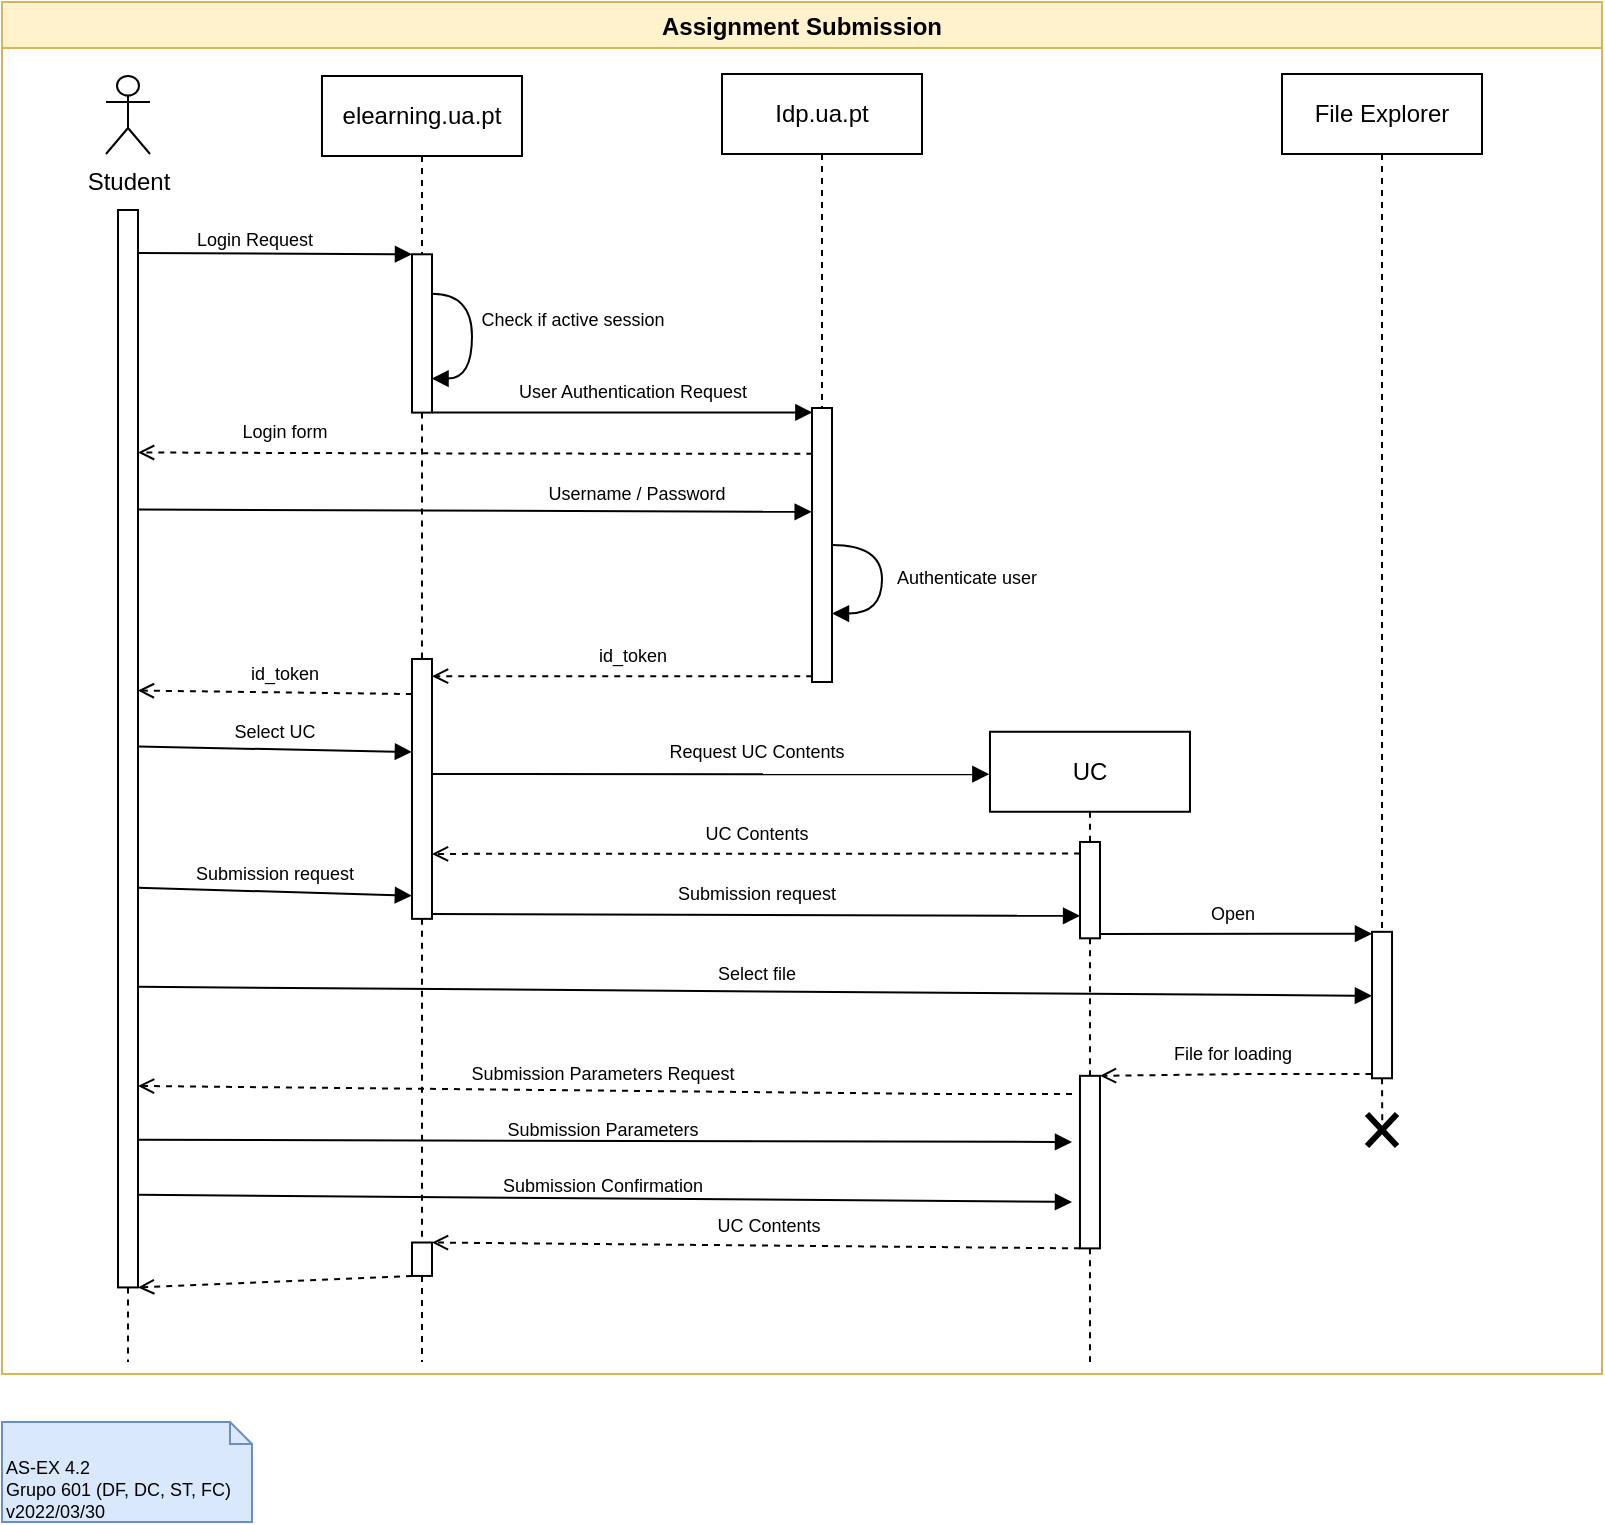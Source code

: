 <mxfile version="17.4.0" type="github" pages="5">
  <diagram id="JWzHGEEmHOpxPtbiXyBe" name="4.2">
    <mxGraphModel dx="1422" dy="758" grid="1" gridSize="10" guides="1" tooltips="1" connect="1" arrows="1" fold="1" page="1" pageScale="1" pageWidth="850" pageHeight="1100" math="0" shadow="0">
      <root>
        <mxCell id="0" />
        <mxCell id="1" parent="0" />
        <mxCell id="SoTEVqlD-ZGMPwPlBJG8-1" value="Assignment Submission" style="swimlane;swimlaneLine=1;fillColor=#fff2cc;strokeColor=#d6b656;" parent="1" vertex="1">
          <mxGeometry x="25" y="40" width="800" height="686" as="geometry" />
        </mxCell>
        <mxCell id="N_ucVqVdbEi61Vxu9FL0-21" style="edgeStyle=orthogonalEdgeStyle;rounded=0;orthogonalLoop=1;jettySize=auto;html=1;exitX=1;exitY=0.5;exitDx=0;exitDy=0;entryX=0;entryY=0.5;entryDx=0;entryDy=0;dashed=1;fontSize=9;endArrow=none;endFill=0;" parent="SoTEVqlD-ZGMPwPlBJG8-1" source="N_ucVqVdbEi61Vxu9FL0-1" target="N_ucVqVdbEi61Vxu9FL0-16" edge="1">
          <mxGeometry relative="1" as="geometry" />
        </mxCell>
        <mxCell id="SoTEVqlD-ZGMPwPlBJG8-13" style="edgeStyle=none;rounded=0;orthogonalLoop=1;jettySize=auto;html=1;endArrow=block;endFill=1;exitX=0.04;exitY=-0.026;exitDx=0;exitDy=0;exitPerimeter=0;entryX=0;entryY=1;entryDx=0;entryDy=0;" parent="SoTEVqlD-ZGMPwPlBJG8-1" source="SoTEVqlD-ZGMPwPlBJG8-26" target="SoTEVqlD-ZGMPwPlBJG8-7" edge="1">
          <mxGeometry relative="1" as="geometry">
            <mxPoint x="81" y="126" as="sourcePoint" />
            <mxPoint x="201" y="126" as="targetPoint" />
          </mxGeometry>
        </mxCell>
        <mxCell id="SoTEVqlD-ZGMPwPlBJG8-15" value="Login Request" style="edgeLabel;html=1;align=center;verticalAlign=middle;resizable=0;points=[];fontSize=9;labelBackgroundColor=none;" parent="SoTEVqlD-ZGMPwPlBJG8-13" connectable="0" vertex="1">
          <mxGeometry x="-0.203" y="-1" relative="1" as="geometry">
            <mxPoint x="3" y="-8" as="offset" />
          </mxGeometry>
        </mxCell>
        <mxCell id="SoTEVqlD-ZGMPwPlBJG8-2" value="Student" style="shape=umlActor;verticalLabelPosition=bottom;verticalAlign=top;html=1;outlineConnect=0;" parent="SoTEVqlD-ZGMPwPlBJG8-1" vertex="1">
          <mxGeometry x="52" y="37" width="22" height="39" as="geometry" />
        </mxCell>
        <mxCell id="SoTEVqlD-ZGMPwPlBJG8-14" style="edgeStyle=none;rounded=0;orthogonalLoop=1;jettySize=auto;html=1;exitX=0.5;exitY=1;exitDx=0;exitDy=0;entryX=0;entryY=0.5;entryDx=0;entryDy=0;endArrow=none;endFill=0;dashed=1;" parent="SoTEVqlD-ZGMPwPlBJG8-1" source="SoTEVqlD-ZGMPwPlBJG8-3" target="SoTEVqlD-ZGMPwPlBJG8-7" edge="1">
          <mxGeometry relative="1" as="geometry" />
        </mxCell>
        <mxCell id="SoTEVqlD-ZGMPwPlBJG8-3" value="elearning.ua.pt" style="rounded=0;whiteSpace=wrap;html=1;" parent="SoTEVqlD-ZGMPwPlBJG8-1" vertex="1">
          <mxGeometry x="159.99" y="37" width="100" height="40" as="geometry" />
        </mxCell>
        <mxCell id="SoTEVqlD-ZGMPwPlBJG8-17" style="edgeStyle=none;rounded=0;orthogonalLoop=1;jettySize=auto;html=1;exitX=0.5;exitY=1;exitDx=0;exitDy=0;entryX=0;entryY=0.5;entryDx=0;entryDy=0;dashed=1;endArrow=none;endFill=0;" parent="SoTEVqlD-ZGMPwPlBJG8-1" source="SoTEVqlD-ZGMPwPlBJG8-4" target="SoTEVqlD-ZGMPwPlBJG8-16" edge="1">
          <mxGeometry relative="1" as="geometry" />
        </mxCell>
        <mxCell id="SoTEVqlD-ZGMPwPlBJG8-4" value="Idp.ua.pt" style="rounded=0;whiteSpace=wrap;html=1;" parent="SoTEVqlD-ZGMPwPlBJG8-1" vertex="1">
          <mxGeometry x="360" y="36" width="100" height="40" as="geometry" />
        </mxCell>
        <mxCell id="SoTEVqlD-ZGMPwPlBJG8-18" style="edgeStyle=none;rounded=0;orthogonalLoop=1;jettySize=auto;html=1;endArrow=block;endFill=1;exitX=1;exitY=0;exitDx=0;exitDy=0;entryX=0.016;entryY=0.981;entryDx=0;entryDy=0;entryPerimeter=0;" parent="SoTEVqlD-ZGMPwPlBJG8-1" source="SoTEVqlD-ZGMPwPlBJG8-7" target="SoTEVqlD-ZGMPwPlBJG8-16" edge="1">
          <mxGeometry relative="1" as="geometry">
            <mxPoint x="220" y="206" as="sourcePoint" />
            <mxPoint x="400" y="206" as="targetPoint" />
          </mxGeometry>
        </mxCell>
        <mxCell id="SoTEVqlD-ZGMPwPlBJG8-40" style="edgeStyle=none;rounded=0;orthogonalLoop=1;jettySize=auto;html=1;exitX=1;exitY=0.5;exitDx=0;exitDy=0;entryX=0;entryY=0.5;entryDx=0;entryDy=0;dashed=1;fontSize=10;endArrow=none;endFill=0;" parent="SoTEVqlD-ZGMPwPlBJG8-1" source="SoTEVqlD-ZGMPwPlBJG8-7" target="SoTEVqlD-ZGMPwPlBJG8-39" edge="1">
          <mxGeometry relative="1" as="geometry" />
        </mxCell>
        <mxCell id="SoTEVqlD-ZGMPwPlBJG8-7" value="" style="rounded=0;whiteSpace=wrap;html=1;rotation=90;" parent="SoTEVqlD-ZGMPwPlBJG8-1" vertex="1">
          <mxGeometry x="170.42" y="160.72" width="79.16" height="10" as="geometry" />
        </mxCell>
        <mxCell id="SoTEVqlD-ZGMPwPlBJG8-30" style="edgeStyle=orthogonalEdgeStyle;curved=1;rounded=0;orthogonalLoop=1;jettySize=auto;html=1;fontSize=10;endArrow=open;endFill=0;dashed=1;exitX=0.167;exitY=0.981;exitDx=0;exitDy=0;exitPerimeter=0;entryX=0.225;entryY=-0.005;entryDx=0;entryDy=0;entryPerimeter=0;" parent="SoTEVqlD-ZGMPwPlBJG8-1" source="SoTEVqlD-ZGMPwPlBJG8-16" target="SoTEVqlD-ZGMPwPlBJG8-26" edge="1">
          <mxGeometry relative="1" as="geometry">
            <mxPoint x="401.5" y="226" as="sourcePoint" />
            <mxPoint x="81.5" y="226" as="targetPoint" />
          </mxGeometry>
        </mxCell>
        <mxCell id="SoTEVqlD-ZGMPwPlBJG8-36" style="rounded=0;orthogonalLoop=1;jettySize=auto;html=1;fontSize=10;endArrow=open;endFill=0;dashed=1;exitX=0.979;exitY=0.988;exitDx=0;exitDy=0;exitPerimeter=0;entryX=0.066;entryY=-0.003;entryDx=0;entryDy=0;entryPerimeter=0;" parent="SoTEVqlD-ZGMPwPlBJG8-1" source="SoTEVqlD-ZGMPwPlBJG8-16" target="SoTEVqlD-ZGMPwPlBJG8-39" edge="1">
          <mxGeometry relative="1" as="geometry">
            <mxPoint x="400" y="337" as="sourcePoint" />
            <mxPoint x="230" y="337" as="targetPoint" />
          </mxGeometry>
        </mxCell>
        <mxCell id="SoTEVqlD-ZGMPwPlBJG8-16" value="" style="rounded=0;whiteSpace=wrap;html=1;rotation=90;" parent="SoTEVqlD-ZGMPwPlBJG8-1" vertex="1">
          <mxGeometry x="341.5" y="266.5" width="137" height="10" as="geometry" />
        </mxCell>
        <mxCell id="SoTEVqlD-ZGMPwPlBJG8-21" value="&lt;font style=&quot;font-size: 9px;&quot;&gt;Check if active session&lt;/font&gt;" style="text;html=1;align=center;verticalAlign=middle;resizable=0;points=[];autosize=1;strokeColor=none;fillColor=none;fontSize=9;" parent="SoTEVqlD-ZGMPwPlBJG8-1" vertex="1">
          <mxGeometry x="230" y="149.46" width="110" height="20" as="geometry" />
        </mxCell>
        <mxCell id="SoTEVqlD-ZGMPwPlBJG8-24" value="User Authentication Request" style="text;html=1;align=center;verticalAlign=middle;resizable=0;points=[];autosize=1;strokeColor=none;fillColor=none;fontSize=9;" parent="SoTEVqlD-ZGMPwPlBJG8-1" vertex="1">
          <mxGeometry x="250" y="185" width="130" height="20" as="geometry" />
        </mxCell>
        <mxCell id="SoTEVqlD-ZGMPwPlBJG8-26" value="" style="rounded=0;whiteSpace=wrap;html=1;rotation=90;" parent="SoTEVqlD-ZGMPwPlBJG8-1" vertex="1">
          <mxGeometry x="-206.35" y="368.36" width="538.71" height="10" as="geometry" />
        </mxCell>
        <mxCell id="SoTEVqlD-ZGMPwPlBJG8-31" value="Login form" style="text;html=1;align=center;verticalAlign=middle;resizable=0;points=[];autosize=1;strokeColor=none;fillColor=none;fontSize=9;" parent="SoTEVqlD-ZGMPwPlBJG8-1" vertex="1">
          <mxGeometry x="111" y="205" width="60" height="20" as="geometry" />
        </mxCell>
        <mxCell id="SoTEVqlD-ZGMPwPlBJG8-32" value="" style="endArrow=block;html=1;rounded=0;fontSize=10;curved=1;endFill=1;exitX=0.278;exitY=0.002;exitDx=0;exitDy=0;exitPerimeter=0;entryX=0.379;entryY=1.016;entryDx=0;entryDy=0;entryPerimeter=0;" parent="SoTEVqlD-ZGMPwPlBJG8-1" source="SoTEVqlD-ZGMPwPlBJG8-26" target="SoTEVqlD-ZGMPwPlBJG8-16" edge="1">
          <mxGeometry width="50" height="50" relative="1" as="geometry">
            <mxPoint x="81.5" y="255" as="sourcePoint" />
            <mxPoint x="401.5" y="255" as="targetPoint" />
          </mxGeometry>
        </mxCell>
        <mxCell id="SoTEVqlD-ZGMPwPlBJG8-33" value="Username / Password" style="text;html=1;align=center;verticalAlign=middle;resizable=0;points=[];autosize=1;strokeColor=none;fillColor=none;fontSize=9;" parent="SoTEVqlD-ZGMPwPlBJG8-1" vertex="1">
          <mxGeometry x="266.5" y="236" width="100" height="20" as="geometry" />
        </mxCell>
        <mxCell id="SoTEVqlD-ZGMPwPlBJG8-34" style="edgeStyle=orthogonalEdgeStyle;curved=1;rounded=0;orthogonalLoop=1;jettySize=auto;html=1;exitX=0.5;exitY=0;exitDx=0;exitDy=0;entryX=0.75;entryY=0;entryDx=0;entryDy=0;fontSize=10;endArrow=block;endFill=1;" parent="SoTEVqlD-ZGMPwPlBJG8-1" source="SoTEVqlD-ZGMPwPlBJG8-16" target="SoTEVqlD-ZGMPwPlBJG8-16" edge="1">
          <mxGeometry relative="1" as="geometry">
            <Array as="points">
              <mxPoint x="440" y="271" />
              <mxPoint x="440" y="306" />
            </Array>
          </mxGeometry>
        </mxCell>
        <mxCell id="SoTEVqlD-ZGMPwPlBJG8-35" value="Authenticate user" style="text;html=1;align=center;verticalAlign=middle;resizable=0;points=[];autosize=1;strokeColor=none;fillColor=none;fontSize=9;" parent="SoTEVqlD-ZGMPwPlBJG8-1" vertex="1">
          <mxGeometry x="437" y="278" width="90" height="20" as="geometry" />
        </mxCell>
        <mxCell id="SoTEVqlD-ZGMPwPlBJG8-38" value="id_token" style="text;html=1;align=center;verticalAlign=middle;resizable=0;points=[];autosize=1;strokeColor=none;fillColor=none;fontSize=9;" parent="SoTEVqlD-ZGMPwPlBJG8-1" vertex="1">
          <mxGeometry x="290" y="317" width="50" height="20" as="geometry" />
        </mxCell>
        <mxCell id="SoTEVqlD-ZGMPwPlBJG8-41" style="edgeStyle=none;rounded=0;orthogonalLoop=1;jettySize=auto;html=1;dashed=1;fontSize=10;endArrow=open;endFill=0;exitX=0.135;exitY=1.005;exitDx=0;exitDy=0;exitPerimeter=0;entryX=0.446;entryY=0.004;entryDx=0;entryDy=0;entryPerimeter=0;" parent="SoTEVqlD-ZGMPwPlBJG8-1" source="SoTEVqlD-ZGMPwPlBJG8-39" target="SoTEVqlD-ZGMPwPlBJG8-26" edge="1">
          <mxGeometry relative="1" as="geometry">
            <mxPoint x="201" y="346" as="sourcePoint" />
            <mxPoint x="71" y="346" as="targetPoint" />
          </mxGeometry>
        </mxCell>
        <mxCell id="SoTEVqlD-ZGMPwPlBJG8-44" style="edgeStyle=none;rounded=0;orthogonalLoop=1;jettySize=auto;html=1;fontSize=10;endArrow=block;endFill=1;exitX=0.443;exitY=-0.002;exitDx=0;exitDy=0;exitPerimeter=0;entryX=-0.003;entryY=0.53;entryDx=0;entryDy=0;entryPerimeter=0;" parent="SoTEVqlD-ZGMPwPlBJG8-1" source="SoTEVqlD-ZGMPwPlBJG8-39" target="SoTEVqlD-ZGMPwPlBJG8-43" edge="1">
          <mxGeometry relative="1" as="geometry">
            <mxPoint x="220" y="386" as="sourcePoint" />
            <mxPoint x="490" y="386" as="targetPoint" />
          </mxGeometry>
        </mxCell>
        <mxCell id="N_ucVqVdbEi61Vxu9FL0-32" style="rounded=0;orthogonalLoop=1;jettySize=auto;html=1;exitX=1;exitY=0.5;exitDx=0;exitDy=0;entryX=0;entryY=0.5;entryDx=0;entryDy=0;fontSize=9;endArrow=none;endFill=0;dashed=1;" parent="SoTEVqlD-ZGMPwPlBJG8-1" source="SoTEVqlD-ZGMPwPlBJG8-39" target="N_ucVqVdbEi61Vxu9FL0-29" edge="1">
          <mxGeometry relative="1" as="geometry" />
        </mxCell>
        <mxCell id="SoTEVqlD-ZGMPwPlBJG8-39" value="" style="rounded=0;whiteSpace=wrap;html=1;rotation=90;" parent="SoTEVqlD-ZGMPwPlBJG8-1" vertex="1">
          <mxGeometry x="145.02" y="388.46" width="129.94" height="10" as="geometry" />
        </mxCell>
        <mxCell id="SoTEVqlD-ZGMPwPlBJG8-42" value="id_token" style="text;html=1;align=center;verticalAlign=middle;resizable=0;points=[];autosize=1;strokeColor=none;fillColor=none;fontSize=9;" parent="SoTEVqlD-ZGMPwPlBJG8-1" vertex="1">
          <mxGeometry x="116" y="326" width="50" height="20" as="geometry" />
        </mxCell>
        <mxCell id="N_ucVqVdbEi61Vxu9FL0-2" style="edgeStyle=orthogonalEdgeStyle;rounded=0;orthogonalLoop=1;jettySize=auto;html=1;exitX=0.5;exitY=1;exitDx=0;exitDy=0;entryX=0;entryY=0.5;entryDx=0;entryDy=0;endArrow=none;endFill=0;dashed=1;" parent="SoTEVqlD-ZGMPwPlBJG8-1" source="SoTEVqlD-ZGMPwPlBJG8-43" target="N_ucVqVdbEi61Vxu9FL0-1" edge="1">
          <mxGeometry relative="1" as="geometry" />
        </mxCell>
        <mxCell id="SoTEVqlD-ZGMPwPlBJG8-43" value="UC" style="rounded=0;whiteSpace=wrap;html=1;" parent="SoTEVqlD-ZGMPwPlBJG8-1" vertex="1">
          <mxGeometry x="493.99" y="364.88" width="100" height="40" as="geometry" />
        </mxCell>
        <mxCell id="SoTEVqlD-ZGMPwPlBJG8-45" value="" style="endArrow=block;html=1;rounded=0;fontSize=10;endFill=1;exitX=0.498;exitY=-0.002;exitDx=0;exitDy=0;exitPerimeter=0;entryX=0.358;entryY=1.005;entryDx=0;entryDy=0;entryPerimeter=0;" parent="SoTEVqlD-ZGMPwPlBJG8-1" source="SoTEVqlD-ZGMPwPlBJG8-26" target="SoTEVqlD-ZGMPwPlBJG8-39" edge="1">
          <mxGeometry width="50" height="50" relative="1" as="geometry">
            <mxPoint x="81" y="374.38" as="sourcePoint" />
            <mxPoint x="201" y="375.38" as="targetPoint" />
          </mxGeometry>
        </mxCell>
        <mxCell id="SoTEVqlD-ZGMPwPlBJG8-46" value="Select UC" style="text;html=1;align=center;verticalAlign=middle;resizable=0;points=[];autosize=1;strokeColor=none;fillColor=none;fontSize=9;" parent="SoTEVqlD-ZGMPwPlBJG8-1" vertex="1">
          <mxGeometry x="106" y="354.88" width="60" height="20" as="geometry" />
        </mxCell>
        <mxCell id="SoTEVqlD-ZGMPwPlBJG8-47" value="Request UC Contents" style="text;html=1;align=center;verticalAlign=middle;resizable=0;points=[];autosize=1;strokeColor=none;fillColor=none;fontSize=9;" parent="SoTEVqlD-ZGMPwPlBJG8-1" vertex="1">
          <mxGeometry x="326.5" y="364.88" width="100" height="20" as="geometry" />
        </mxCell>
        <mxCell id="N_ucVqVdbEi61Vxu9FL0-1" value="" style="rounded=0;whiteSpace=wrap;html=1;rotation=90;" parent="SoTEVqlD-ZGMPwPlBJG8-1" vertex="1">
          <mxGeometry x="519.91" y="439.07" width="48.17" height="10" as="geometry" />
        </mxCell>
        <mxCell id="N_ucVqVdbEi61Vxu9FL0-3" style="rounded=0;orthogonalLoop=1;jettySize=auto;html=1;fontSize=10;endArrow=open;endFill=0;dashed=1;exitX=0.12;exitY=0.996;exitDx=0;exitDy=0;exitPerimeter=0;entryX=0.75;entryY=0;entryDx=0;entryDy=0;" parent="SoTEVqlD-ZGMPwPlBJG8-1" source="N_ucVqVdbEi61Vxu9FL0-1" target="SoTEVqlD-ZGMPwPlBJG8-39" edge="1">
          <mxGeometry relative="1" as="geometry">
            <mxPoint x="529.5" y="426" as="sourcePoint" />
            <mxPoint x="223.5" y="426" as="targetPoint" />
          </mxGeometry>
        </mxCell>
        <mxCell id="N_ucVqVdbEi61Vxu9FL0-4" value="UC Contents" style="text;html=1;align=center;verticalAlign=middle;resizable=0;points=[];autosize=1;strokeColor=none;fillColor=none;fontSize=9;" parent="SoTEVqlD-ZGMPwPlBJG8-1" vertex="1">
          <mxGeometry x="341.5" y="406" width="70" height="20" as="geometry" />
        </mxCell>
        <mxCell id="N_ucVqVdbEi61Vxu9FL0-5" value="" style="endArrow=block;html=1;rounded=0;fontSize=10;endFill=1;exitX=0.629;exitY=0.003;exitDx=0;exitDy=0;exitPerimeter=0;entryX=0.911;entryY=1.004;entryDx=0;entryDy=0;entryPerimeter=0;" parent="SoTEVqlD-ZGMPwPlBJG8-1" source="SoTEVqlD-ZGMPwPlBJG8-26" target="SoTEVqlD-ZGMPwPlBJG8-39" edge="1">
          <mxGeometry width="50" height="50" relative="1" as="geometry">
            <mxPoint x="76" y="446" as="sourcePoint" />
            <mxPoint x="196" y="447" as="targetPoint" />
          </mxGeometry>
        </mxCell>
        <mxCell id="N_ucVqVdbEi61Vxu9FL0-6" value="Submission request" style="text;html=1;align=center;verticalAlign=middle;resizable=0;points=[];autosize=1;strokeColor=none;fillColor=none;fontSize=9;" parent="SoTEVqlD-ZGMPwPlBJG8-1" vertex="1">
          <mxGeometry x="91" y="426" width="90" height="20" as="geometry" />
        </mxCell>
        <mxCell id="N_ucVqVdbEi61Vxu9FL0-7" value="" style="endArrow=block;html=1;rounded=0;fontSize=10;endFill=1;exitX=0.981;exitY=0;exitDx=0;exitDy=0;exitPerimeter=0;entryX=0.767;entryY=0.996;entryDx=0;entryDy=0;entryPerimeter=0;" parent="SoTEVqlD-ZGMPwPlBJG8-1" source="SoTEVqlD-ZGMPwPlBJG8-39" target="N_ucVqVdbEi61Vxu9FL0-1" edge="1">
          <mxGeometry width="50" height="50" relative="1" as="geometry">
            <mxPoint x="220" y="456.0" as="sourcePoint" />
            <mxPoint x="530" y="457" as="targetPoint" />
          </mxGeometry>
        </mxCell>
        <mxCell id="N_ucVqVdbEi61Vxu9FL0-8" value="Submission request" style="text;html=1;align=center;verticalAlign=middle;resizable=0;points=[];autosize=1;strokeColor=none;fillColor=none;fontSize=9;" parent="SoTEVqlD-ZGMPwPlBJG8-1" vertex="1">
          <mxGeometry x="331.5" y="436" width="90" height="20" as="geometry" />
        </mxCell>
        <mxCell id="N_ucVqVdbEi61Vxu9FL0-11" style="edgeStyle=orthogonalEdgeStyle;rounded=0;orthogonalLoop=1;jettySize=auto;html=1;exitX=0.5;exitY=1;exitDx=0;exitDy=0;entryX=0;entryY=0.5;entryDx=0;entryDy=0;dashed=1;fontSize=9;endArrow=none;endFill=0;" parent="SoTEVqlD-ZGMPwPlBJG8-1" source="N_ucVqVdbEi61Vxu9FL0-9" target="N_ucVqVdbEi61Vxu9FL0-10" edge="1">
          <mxGeometry relative="1" as="geometry" />
        </mxCell>
        <mxCell id="N_ucVqVdbEi61Vxu9FL0-9" value="File Explorer" style="rounded=0;whiteSpace=wrap;html=1;" parent="SoTEVqlD-ZGMPwPlBJG8-1" vertex="1">
          <mxGeometry x="640" y="36" width="100" height="40" as="geometry" />
        </mxCell>
        <mxCell id="N_ucVqVdbEi61Vxu9FL0-18" style="edgeStyle=orthogonalEdgeStyle;rounded=0;orthogonalLoop=1;jettySize=auto;html=1;exitX=1;exitY=0.5;exitDx=0;exitDy=0;entryX=0.509;entryY=0.491;entryDx=0;entryDy=0;entryPerimeter=0;dashed=1;fontSize=9;endArrow=none;endFill=0;" parent="SoTEVqlD-ZGMPwPlBJG8-1" source="N_ucVqVdbEi61Vxu9FL0-10" target="N_ucVqVdbEi61Vxu9FL0-17" edge="1">
          <mxGeometry relative="1" as="geometry" />
        </mxCell>
        <mxCell id="N_ucVqVdbEi61Vxu9FL0-10" value="" style="rounded=0;whiteSpace=wrap;html=1;rotation=90;" parent="SoTEVqlD-ZGMPwPlBJG8-1" vertex="1">
          <mxGeometry x="653.4" y="496.53" width="73.23" height="10" as="geometry" />
        </mxCell>
        <mxCell id="N_ucVqVdbEi61Vxu9FL0-12" value="" style="endArrow=block;html=1;rounded=0;fontSize=10;endFill=1;exitX=0.954;exitY=-0.003;exitDx=0;exitDy=0;exitPerimeter=0;entryX=0.013;entryY=1.001;entryDx=0;entryDy=0;entryPerimeter=0;" parent="SoTEVqlD-ZGMPwPlBJG8-1" source="N_ucVqVdbEi61Vxu9FL0-1" target="N_ucVqVdbEi61Vxu9FL0-10" edge="1">
          <mxGeometry width="50" height="50" relative="1" as="geometry">
            <mxPoint x="560" y="466.0" as="sourcePoint" />
            <mxPoint x="680" y="466" as="targetPoint" />
          </mxGeometry>
        </mxCell>
        <mxCell id="N_ucVqVdbEi61Vxu9FL0-13" value="Open" style="text;html=1;align=center;verticalAlign=middle;resizable=0;points=[];autosize=1;strokeColor=none;fillColor=none;fontSize=9;" parent="SoTEVqlD-ZGMPwPlBJG8-1" vertex="1">
          <mxGeometry x="595" y="446" width="40" height="20" as="geometry" />
        </mxCell>
        <mxCell id="N_ucVqVdbEi61Vxu9FL0-14" value="" style="endArrow=block;html=1;rounded=0;fontSize=10;endFill=1;entryX=0.437;entryY=1.005;entryDx=0;entryDy=0;entryPerimeter=0;exitX=0.721;exitY=-0.001;exitDx=0;exitDy=0;exitPerimeter=0;" parent="SoTEVqlD-ZGMPwPlBJG8-1" source="SoTEVqlD-ZGMPwPlBJG8-26" target="N_ucVqVdbEi61Vxu9FL0-10" edge="1">
          <mxGeometry width="50" height="50" relative="1" as="geometry">
            <mxPoint x="78.621" y="496" as="sourcePoint" />
            <mxPoint x="680" y="497.0" as="targetPoint" />
          </mxGeometry>
        </mxCell>
        <mxCell id="N_ucVqVdbEi61Vxu9FL0-15" value="Select file" style="text;html=1;align=center;verticalAlign=middle;resizable=0;points=[];autosize=1;strokeColor=none;fillColor=none;fontSize=9;" parent="SoTEVqlD-ZGMPwPlBJG8-1" vertex="1">
          <mxGeometry x="351.5" y="476" width="50" height="20" as="geometry" />
        </mxCell>
        <mxCell id="N_ucVqVdbEi61Vxu9FL0-16" value="" style="rounded=0;whiteSpace=wrap;html=1;rotation=90;" parent="SoTEVqlD-ZGMPwPlBJG8-1" vertex="1">
          <mxGeometry x="500.85" y="575.05" width="86.27" height="10" as="geometry" />
        </mxCell>
        <mxCell id="N_ucVqVdbEi61Vxu9FL0-17" value="" style="shape=umlDestroy;whiteSpace=wrap;html=1;strokeWidth=3;fontSize=9;" parent="SoTEVqlD-ZGMPwPlBJG8-1" vertex="1">
          <mxGeometry x="682.51" y="556" width="15.01" height="16" as="geometry" />
        </mxCell>
        <mxCell id="N_ucVqVdbEi61Vxu9FL0-19" style="rounded=0;orthogonalLoop=1;jettySize=auto;html=1;fontSize=10;endArrow=open;endFill=0;dashed=1;exitX=0.971;exitY=1.028;exitDx=0;exitDy=0;exitPerimeter=0;entryX=0;entryY=0;entryDx=0;entryDy=0;" parent="SoTEVqlD-ZGMPwPlBJG8-1" source="N_ucVqVdbEi61Vxu9FL0-10" target="N_ucVqVdbEi61Vxu9FL0-16" edge="1">
          <mxGeometry relative="1" as="geometry">
            <mxPoint x="682.51" y="536" as="sourcePoint" />
            <mxPoint x="553.01" y="536" as="targetPoint" />
            <Array as="points">
              <mxPoint x="623.01" y="536" />
            </Array>
          </mxGeometry>
        </mxCell>
        <mxCell id="N_ucVqVdbEi61Vxu9FL0-20" value="File for loading" style="text;html=1;align=center;verticalAlign=middle;resizable=0;points=[];autosize=1;strokeColor=none;fillColor=none;fontSize=9;" parent="SoTEVqlD-ZGMPwPlBJG8-1" vertex="1">
          <mxGeometry x="580" y="516" width="70" height="20" as="geometry" />
        </mxCell>
        <mxCell id="N_ucVqVdbEi61Vxu9FL0-22" style="edgeStyle=orthogonalEdgeStyle;rounded=0;orthogonalLoop=1;jettySize=auto;html=1;exitX=0.25;exitY=0;exitDx=0;exitDy=0;entryX=0.785;entryY=0.023;entryDx=0;entryDy=0;entryPerimeter=0;fontSize=9;endArrow=block;endFill=1;curved=1;" parent="SoTEVqlD-ZGMPwPlBJG8-1" source="SoTEVqlD-ZGMPwPlBJG8-7" target="SoTEVqlD-ZGMPwPlBJG8-7" edge="1">
          <mxGeometry relative="1" as="geometry" />
        </mxCell>
        <mxCell id="N_ucVqVdbEi61Vxu9FL0-23" style="rounded=0;orthogonalLoop=1;jettySize=auto;html=1;fontSize=10;endArrow=open;endFill=0;dashed=1;entryX=0.813;entryY=-0.002;entryDx=0;entryDy=0;entryPerimeter=0;" parent="SoTEVqlD-ZGMPwPlBJG8-1" target="SoTEVqlD-ZGMPwPlBJG8-26" edge="1">
          <mxGeometry relative="1" as="geometry">
            <mxPoint x="535" y="546" as="sourcePoint" />
            <mxPoint x="80" y="546" as="targetPoint" />
            <Array as="points">
              <mxPoint x="471.5" y="546" />
            </Array>
          </mxGeometry>
        </mxCell>
        <mxCell id="N_ucVqVdbEi61Vxu9FL0-24" value="Submission Parameters Request" style="text;html=1;align=center;verticalAlign=middle;resizable=0;points=[];autosize=1;strokeColor=none;fillColor=none;fontSize=9;" parent="SoTEVqlD-ZGMPwPlBJG8-1" vertex="1">
          <mxGeometry x="224.96" y="526" width="150" height="20" as="geometry" />
        </mxCell>
        <mxCell id="N_ucVqVdbEi61Vxu9FL0-25" value="" style="endArrow=block;html=1;rounded=0;fontSize=10;endFill=1;exitX=0.863;exitY=0.002;exitDx=0;exitDy=0;exitPerimeter=0;" parent="SoTEVqlD-ZGMPwPlBJG8-1" source="SoTEVqlD-ZGMPwPlBJG8-26" edge="1">
          <mxGeometry width="50" height="50" relative="1" as="geometry">
            <mxPoint x="80" y="573" as="sourcePoint" />
            <mxPoint x="535" y="570" as="targetPoint" />
          </mxGeometry>
        </mxCell>
        <mxCell id="N_ucVqVdbEi61Vxu9FL0-26" value="Submission Parameters" style="text;html=1;align=center;verticalAlign=middle;resizable=0;points=[];autosize=1;strokeColor=none;fillColor=none;fontSize=9;" parent="SoTEVqlD-ZGMPwPlBJG8-1" vertex="1">
          <mxGeometry x="244.96" y="554" width="110" height="20" as="geometry" />
        </mxCell>
        <mxCell id="N_ucVqVdbEi61Vxu9FL0-27" value="" style="endArrow=block;html=1;rounded=0;fontSize=10;endFill=1;exitX=0.914;exitY=0.001;exitDx=0;exitDy=0;exitPerimeter=0;" parent="SoTEVqlD-ZGMPwPlBJG8-1" source="SoTEVqlD-ZGMPwPlBJG8-26" edge="1">
          <mxGeometry width="50" height="50" relative="1" as="geometry">
            <mxPoint x="80" y="600.96" as="sourcePoint" />
            <mxPoint x="535" y="600" as="targetPoint" />
          </mxGeometry>
        </mxCell>
        <mxCell id="N_ucVqVdbEi61Vxu9FL0-28" value="Submission Confirmation" style="text;html=1;align=center;verticalAlign=middle;resizable=0;points=[];autosize=1;strokeColor=none;fillColor=none;fontSize=9;" parent="SoTEVqlD-ZGMPwPlBJG8-1" vertex="1">
          <mxGeometry x="239.96" y="581.96" width="120" height="20" as="geometry" />
        </mxCell>
        <mxCell id="N_ucVqVdbEi61Vxu9FL0-30" style="rounded=0;orthogonalLoop=1;jettySize=auto;html=1;fontSize=10;endArrow=open;endFill=0;dashed=1;entryX=0;entryY=0;entryDx=0;entryDy=0;exitX=1;exitY=1;exitDx=0;exitDy=0;" parent="SoTEVqlD-ZGMPwPlBJG8-1" source="N_ucVqVdbEi61Vxu9FL0-16" target="N_ucVqVdbEi61Vxu9FL0-29" edge="1">
          <mxGeometry relative="1" as="geometry">
            <mxPoint x="531.49" y="621.96" as="sourcePoint" />
            <mxPoint x="221.51" y="621.575" as="targetPoint" />
          </mxGeometry>
        </mxCell>
        <mxCell id="N_ucVqVdbEi61Vxu9FL0-31" value="UC Contents" style="text;html=1;align=center;verticalAlign=middle;resizable=0;points=[];autosize=1;strokeColor=none;fillColor=none;fontSize=9;" parent="SoTEVqlD-ZGMPwPlBJG8-1" vertex="1">
          <mxGeometry x="347.99" y="601.96" width="70" height="20" as="geometry" />
        </mxCell>
        <mxCell id="ikcuMpc73vVYGdVoaQ8v-1" style="rounded=0;orthogonalLoop=1;jettySize=auto;html=1;exitX=1;exitY=1;exitDx=0;exitDy=0;entryX=1;entryY=0;entryDx=0;entryDy=0;dashed=1;labelBackgroundColor=none;fontSize=9;endArrow=open;endFill=0;" parent="SoTEVqlD-ZGMPwPlBJG8-1" source="N_ucVqVdbEi61Vxu9FL0-29" target="SoTEVqlD-ZGMPwPlBJG8-26" edge="1">
          <mxGeometry relative="1" as="geometry" />
        </mxCell>
        <mxCell id="N_ucVqVdbEi61Vxu9FL0-29" value="" style="rounded=0;whiteSpace=wrap;html=1;rotation=90;" parent="SoTEVqlD-ZGMPwPlBJG8-1" vertex="1">
          <mxGeometry x="201.64" y="623.61" width="16.71" height="10" as="geometry" />
        </mxCell>
        <mxCell id="N_ucVqVdbEi61Vxu9FL0-33" style="edgeStyle=none;rounded=0;orthogonalLoop=1;jettySize=auto;html=1;exitX=1;exitY=0.5;exitDx=0;exitDy=0;dashed=1;fontSize=9;endArrow=none;endFill=0;" parent="1" source="N_ucVqVdbEi61Vxu9FL0-16" edge="1">
          <mxGeometry relative="1" as="geometry">
            <mxPoint x="569" y="720" as="targetPoint" />
          </mxGeometry>
        </mxCell>
        <mxCell id="N_ucVqVdbEi61Vxu9FL0-34" style="edgeStyle=none;rounded=0;orthogonalLoop=1;jettySize=auto;html=1;exitX=1;exitY=0.5;exitDx=0;exitDy=0;dashed=1;fontSize=9;endArrow=none;endFill=0;" parent="1" source="SoTEVqlD-ZGMPwPlBJG8-26" edge="1">
          <mxGeometry relative="1" as="geometry">
            <mxPoint x="88" y="720" as="targetPoint" />
          </mxGeometry>
        </mxCell>
        <mxCell id="N_ucVqVdbEi61Vxu9FL0-35" style="edgeStyle=none;rounded=0;orthogonalLoop=1;jettySize=auto;html=1;exitX=1;exitY=0.5;exitDx=0;exitDy=0;dashed=1;fontSize=9;endArrow=none;endFill=0;" parent="1" source="N_ucVqVdbEi61Vxu9FL0-29" edge="1">
          <mxGeometry relative="1" as="geometry">
            <mxPoint x="235" y="720" as="targetPoint" />
          </mxGeometry>
        </mxCell>
        <mxCell id="N_ucVqVdbEi61Vxu9FL0-36" value="AS-EX 4.2&lt;br&gt;Grupo 601 (DF, DC, ST, FC)&lt;br&gt;v2022/03/30" style="shape=note2;boundedLbl=1;whiteSpace=wrap;html=1;size=11;verticalAlign=top;align=left;fontSize=9;fillColor=#dae8fc;strokeColor=#6c8ebf;" parent="1" vertex="1">
          <mxGeometry x="25" y="750" width="125" height="50" as="geometry" />
        </mxCell>
      </root>
    </mxGraphModel>
  </diagram>
  <diagram id="L5uJk-dwBL03DwltUghx" name="4.4 Cache State Machine">
    <mxGraphModel dx="2272" dy="758" grid="1" gridSize="10" guides="0" tooltips="1" connect="1" arrows="1" fold="1" page="1" pageScale="1" pageWidth="850" pageHeight="1100" math="0" shadow="0">
      <root>
        <mxCell id="AHBp3_VRvHWnM_W1ek0z-0" />
        <mxCell id="AHBp3_VRvHWnM_W1ek0z-1" parent="AHBp3_VRvHWnM_W1ek0z-0" />
        <mxCell id="AHBp3_VRvHWnM_W1ek0z-9" style="edgeStyle=orthogonalEdgeStyle;rounded=0;orthogonalLoop=1;jettySize=auto;html=1;exitX=1;exitY=0.5;exitDx=0;exitDy=0;curved=1;startArrow=none;" parent="AHBp3_VRvHWnM_W1ek0z-1" source="AHBp3_VRvHWnM_W1ek0z-20" target="AHBp3_VRvHWnM_W1ek0z-3" edge="1">
          <mxGeometry relative="1" as="geometry" />
        </mxCell>
        <mxCell id="06BxQjRZ9kkwflxCcMQA-0" style="edgeStyle=orthogonalEdgeStyle;curved=1;rounded=0;orthogonalLoop=1;jettySize=auto;html=1;exitX=0.75;exitY=0;exitDx=0;exitDy=0;endArrow=classic;endFill=1;entryX=0.5;entryY=0;entryDx=0;entryDy=0;startArrow=none;" parent="AHBp3_VRvHWnM_W1ek0z-1" source="06BxQjRZ9kkwflxCcMQA-1" target="AHBp3_VRvHWnM_W1ek0z-2" edge="1">
          <mxGeometry relative="1" as="geometry">
            <mxPoint x="-700" y="100" as="targetPoint" />
            <Array as="points">
              <mxPoint x="-735" y="70" />
              <mxPoint x="-670" y="70" />
            </Array>
          </mxGeometry>
        </mxCell>
        <mxCell id="AHBp3_VRvHWnM_W1ek0z-2" value="" style="shape=ellipse;html=1;fillColor=#000000;fontSize=18;fontColor=#ffffff;" parent="AHBp3_VRvHWnM_W1ek0z-1" vertex="1">
          <mxGeometry x="-690" y="120" width="40" height="40" as="geometry" />
        </mxCell>
        <mxCell id="06BxQjRZ9kkwflxCcMQA-16" style="edgeStyle=orthogonalEdgeStyle;curved=1;rounded=0;orthogonalLoop=1;jettySize=auto;html=1;exitX=1;exitY=0.5;exitDx=0;exitDy=0;entryX=0;entryY=0.5;entryDx=0;entryDy=0;endArrow=classic;endFill=1;" parent="AHBp3_VRvHWnM_W1ek0z-1" source="AHBp3_VRvHWnM_W1ek0z-3" target="AHBp3_VRvHWnM_W1ek0z-4" edge="1">
          <mxGeometry relative="1" as="geometry" />
        </mxCell>
        <mxCell id="AHBp3_VRvHWnM_W1ek0z-3" value="New" style="rounded=1;whiteSpace=wrap;html=1;" parent="AHBp3_VRvHWnM_W1ek0z-1" vertex="1">
          <mxGeometry x="-470" y="110" width="120" height="60" as="geometry" />
        </mxCell>
        <mxCell id="k6s4VyVISrtGLycESjMs-0" style="edgeStyle=orthogonalEdgeStyle;rounded=0;orthogonalLoop=1;jettySize=auto;html=1;exitX=0;exitY=1;exitDx=0;exitDy=0;entryX=0;entryY=0;entryDx=0;entryDy=0;" parent="AHBp3_VRvHWnM_W1ek0z-1" source="AHBp3_VRvHWnM_W1ek0z-4" target="AHBp3_VRvHWnM_W1ek0z-11" edge="1">
          <mxGeometry relative="1" as="geometry" />
        </mxCell>
        <mxCell id="AHBp3_VRvHWnM_W1ek0z-4" value="Update" style="rounded=1;whiteSpace=wrap;html=1;" parent="AHBp3_VRvHWnM_W1ek0z-1" vertex="1">
          <mxGeometry x="-270" y="110" width="120" height="60" as="geometry" />
        </mxCell>
        <mxCell id="y_P79an39P2iDRL1Kxiw-2" style="edgeStyle=orthogonalEdgeStyle;rounded=0;orthogonalLoop=1;jettySize=auto;html=1;exitX=0.5;exitY=1;exitDx=0;exitDy=0;entryX=0;entryY=0.5;entryDx=0;entryDy=0;" parent="AHBp3_VRvHWnM_W1ek0z-1" source="AHBp3_VRvHWnM_W1ek0z-5" target="AHBp3_VRvHWnM_W1ek0z-11" edge="1">
          <mxGeometry relative="1" as="geometry">
            <Array as="points">
              <mxPoint x="-410" y="610" />
              <mxPoint x="-520" y="610" />
              <mxPoint x="-520" y="350" />
            </Array>
          </mxGeometry>
        </mxCell>
        <mxCell id="AHBp3_VRvHWnM_W1ek0z-5" value="Remove" style="rounded=1;whiteSpace=wrap;html=1;" parent="AHBp3_VRvHWnM_W1ek0z-1" vertex="1">
          <mxGeometry x="-470" y="530" width="120" height="60" as="geometry" />
        </mxCell>
        <mxCell id="y_P79an39P2iDRL1Kxiw-0" style="edgeStyle=orthogonalEdgeStyle;rounded=0;orthogonalLoop=1;jettySize=auto;html=1;exitX=0.5;exitY=1;exitDx=0;exitDy=0;entryX=1;entryY=0.5;entryDx=0;entryDy=0;" parent="AHBp3_VRvHWnM_W1ek0z-1" source="AHBp3_VRvHWnM_W1ek0z-6" target="AHBp3_VRvHWnM_W1ek0z-11" edge="1">
          <mxGeometry relative="1" as="geometry">
            <Array as="points">
              <mxPoint x="-210" y="630" />
              <mxPoint x="140" y="630" />
              <mxPoint x="140" y="350" />
            </Array>
          </mxGeometry>
        </mxCell>
        <mxCell id="AHBp3_VRvHWnM_W1ek0z-6" value="Dirty" style="rounded=1;whiteSpace=wrap;html=1;" parent="AHBp3_VRvHWnM_W1ek0z-1" vertex="1">
          <mxGeometry x="-270" y="530" width="120" height="60" as="geometry" />
        </mxCell>
        <mxCell id="y_P79an39P2iDRL1Kxiw-1" style="edgeStyle=orthogonalEdgeStyle;rounded=0;orthogonalLoop=1;jettySize=auto;html=1;exitX=0.5;exitY=1;exitDx=0;exitDy=0;entryX=1;entryY=0.75;entryDx=0;entryDy=0;" parent="AHBp3_VRvHWnM_W1ek0z-1" source="AHBp3_VRvHWnM_W1ek0z-7" target="AHBp3_VRvHWnM_W1ek0z-11" edge="1">
          <mxGeometry relative="1" as="geometry">
            <Array as="points">
              <mxPoint x="-10" y="615" />
              <mxPoint x="120" y="615" />
              <mxPoint x="120" y="365" />
            </Array>
          </mxGeometry>
        </mxCell>
        <mxCell id="AHBp3_VRvHWnM_W1ek0z-7" value="Miss" style="rounded=1;whiteSpace=wrap;html=1;" parent="AHBp3_VRvHWnM_W1ek0z-1" vertex="1">
          <mxGeometry x="-70" y="535" width="120" height="60" as="geometry" />
        </mxCell>
        <mxCell id="k6s4VyVISrtGLycESjMs-1" style="edgeStyle=orthogonalEdgeStyle;rounded=0;orthogonalLoop=1;jettySize=auto;html=1;exitX=0.5;exitY=0;exitDx=0;exitDy=0;entryX=1;entryY=1;entryDx=0;entryDy=0;startArrow=none;" parent="AHBp3_VRvHWnM_W1ek0z-1" source="06BxQjRZ9kkwflxCcMQA-9" target="AHBp3_VRvHWnM_W1ek0z-4" edge="1">
          <mxGeometry relative="1" as="geometry">
            <Array as="points" />
          </mxGeometry>
        </mxCell>
        <mxCell id="k6s4VyVISrtGLycESjMs-3" style="edgeStyle=orthogonalEdgeStyle;rounded=0;orthogonalLoop=1;jettySize=auto;html=1;exitX=0.5;exitY=1;exitDx=0;exitDy=0;entryX=0.5;entryY=0;entryDx=0;entryDy=0;startArrow=none;" parent="AHBp3_VRvHWnM_W1ek0z-1" source="06BxQjRZ9kkwflxCcMQA-15" target="AHBp3_VRvHWnM_W1ek0z-6" edge="1">
          <mxGeometry relative="1" as="geometry" />
        </mxCell>
        <mxCell id="k6s4VyVISrtGLycESjMs-5" style="edgeStyle=orthogonalEdgeStyle;rounded=0;orthogonalLoop=1;jettySize=auto;html=1;entryX=0.75;entryY=0;entryDx=0;entryDy=0;startArrow=none;exitX=0.5;exitY=1;exitDx=0;exitDy=0;" parent="AHBp3_VRvHWnM_W1ek0z-1" source="06BxQjRZ9kkwflxCcMQA-14" target="AHBp3_VRvHWnM_W1ek0z-5" edge="1">
          <mxGeometry relative="1" as="geometry">
            <mxPoint x="-380" y="450" as="sourcePoint" />
            <Array as="points" />
          </mxGeometry>
        </mxCell>
        <mxCell id="k6s4VyVISrtGLycESjMs-7" style="edgeStyle=orthogonalEdgeStyle;rounded=0;orthogonalLoop=1;jettySize=auto;html=1;exitX=0.5;exitY=1;exitDx=0;exitDy=0;entryX=0.25;entryY=0;entryDx=0;entryDy=0;startArrow=none;" parent="AHBp3_VRvHWnM_W1ek0z-1" source="06BxQjRZ9kkwflxCcMQA-10" target="AHBp3_VRvHWnM_W1ek0z-7" edge="1">
          <mxGeometry relative="1" as="geometry">
            <Array as="points">
              <mxPoint x="-40" y="470" />
            </Array>
          </mxGeometry>
        </mxCell>
        <mxCell id="YTNwAkYKa0FokTYdCtYo-0" style="edgeStyle=orthogonalEdgeStyle;rounded=0;orthogonalLoop=1;jettySize=auto;html=1;entryX=0.5;entryY=1;entryDx=0;entryDy=0;startArrow=none;" parent="AHBp3_VRvHWnM_W1ek0z-1" source="YTNwAkYKa0FokTYdCtYo-1" target="AHBp3_VRvHWnM_W1ek0z-3" edge="1">
          <mxGeometry relative="1" as="geometry">
            <mxPoint x="-410" y="200" as="sourcePoint" />
            <Array as="points">
              <mxPoint x="-410" y="210" />
              <mxPoint x="-410" y="210" />
            </Array>
          </mxGeometry>
        </mxCell>
        <mxCell id="AHBp3_VRvHWnM_W1ek0z-11" value="Idle" style="rounded=1;whiteSpace=wrap;html=1;" parent="AHBp3_VRvHWnM_W1ek0z-1" vertex="1">
          <mxGeometry x="-270" y="320" width="120" height="60" as="geometry" />
        </mxCell>
        <mxCell id="06BxQjRZ9kkwflxCcMQA-1" value="Put[Valid] =&amp;nbsp; 0" style="text;html=1;strokeColor=none;fillColor=none;align=center;verticalAlign=middle;whiteSpace=wrap;rounded=0;" parent="AHBp3_VRvHWnM_W1ek0z-1" vertex="1">
          <mxGeometry x="-780" y="90" width="60" height="30" as="geometry" />
        </mxCell>
        <mxCell id="06BxQjRZ9kkwflxCcMQA-7" value="" style="edgeStyle=orthogonalEdgeStyle;curved=1;rounded=0;orthogonalLoop=1;jettySize=auto;html=1;exitX=0;exitY=0.5;exitDx=0;exitDy=0;endArrow=none;endFill=1;entryX=0.5;entryY=1;entryDx=0;entryDy=0;" parent="AHBp3_VRvHWnM_W1ek0z-1" source="AHBp3_VRvHWnM_W1ek0z-2" target="06BxQjRZ9kkwflxCcMQA-1" edge="1">
          <mxGeometry relative="1" as="geometry">
            <mxPoint x="-750" y="140" as="targetPoint" />
            <mxPoint x="-690" y="140" as="sourcePoint" />
            <Array as="points">
              <mxPoint x="-750" y="140" />
            </Array>
          </mxGeometry>
        </mxCell>
        <mxCell id="AHBp3_VRvHWnM_W1ek0z-20" value="Put[Valid] = 1&lt;br&gt;Put[Existing] = 0" style="text;html=1;strokeColor=none;fillColor=none;align=center;verticalAlign=middle;whiteSpace=wrap;rounded=0;" parent="AHBp3_VRvHWnM_W1ek0z-1" vertex="1">
          <mxGeometry x="-620" y="125" width="60" height="30" as="geometry" />
        </mxCell>
        <mxCell id="06BxQjRZ9kkwflxCcMQA-8" value="" style="edgeStyle=orthogonalEdgeStyle;rounded=0;orthogonalLoop=1;jettySize=auto;html=1;exitX=1;exitY=0.5;exitDx=0;exitDy=0;curved=1;endArrow=none;" parent="AHBp3_VRvHWnM_W1ek0z-1" source="AHBp3_VRvHWnM_W1ek0z-2" target="AHBp3_VRvHWnM_W1ek0z-20" edge="1">
          <mxGeometry relative="1" as="geometry">
            <mxPoint x="-650" y="140" as="sourcePoint" />
            <mxPoint x="-470" y="140" as="targetPoint" />
          </mxGeometry>
        </mxCell>
        <mxCell id="06BxQjRZ9kkwflxCcMQA-13" value="1 = True&lt;br&gt;0 = False" style="text;html=1;strokeColor=none;fillColor=none;align=center;verticalAlign=middle;whiteSpace=wrap;rounded=0;" parent="AHBp3_VRvHWnM_W1ek0z-1" vertex="1">
          <mxGeometry x="-750" y="320" width="60" height="30" as="geometry" />
        </mxCell>
        <mxCell id="06BxQjRZ9kkwflxCcMQA-9" value="Put[Existing] = 1&lt;br&gt;Put[Valid] =&amp;nbsp; 1" style="text;html=1;strokeColor=none;fillColor=none;align=center;verticalAlign=middle;whiteSpace=wrap;rounded=0;" parent="AHBp3_VRvHWnM_W1ek0z-1" vertex="1">
          <mxGeometry x="-200" y="230" width="100" height="30" as="geometry" />
        </mxCell>
        <mxCell id="k6s4VyVISrtGLycESjMs-2" value="" style="edgeStyle=orthogonalEdgeStyle;rounded=0;orthogonalLoop=1;jettySize=auto;html=1;exitX=1;exitY=0;exitDx=0;exitDy=0;endArrow=none;" parent="AHBp3_VRvHWnM_W1ek0z-1" source="AHBp3_VRvHWnM_W1ek0z-11" edge="1">
          <mxGeometry relative="1" as="geometry">
            <mxPoint x="-150" y="320" as="sourcePoint" />
            <mxPoint x="-150" y="260" as="targetPoint" />
            <Array as="points">
              <mxPoint x="-150" y="260" />
            </Array>
          </mxGeometry>
        </mxCell>
        <mxCell id="06BxQjRZ9kkwflxCcMQA-15" value="TTL[spent] = 1" style="text;html=1;strokeColor=none;fillColor=none;align=center;verticalAlign=middle;whiteSpace=wrap;rounded=0;" parent="AHBp3_VRvHWnM_W1ek0z-1" vertex="1">
          <mxGeometry x="-252" y="440" width="85" height="30" as="geometry" />
        </mxCell>
        <mxCell id="k6s4VyVISrtGLycESjMs-4" value="" style="edgeStyle=orthogonalEdgeStyle;rounded=0;orthogonalLoop=1;jettySize=auto;html=1;exitX=0.5;exitY=1;exitDx=0;exitDy=0;entryX=0.5;entryY=0;entryDx=0;entryDy=0;endArrow=none;" parent="AHBp3_VRvHWnM_W1ek0z-1" source="AHBp3_VRvHWnM_W1ek0z-11" target="06BxQjRZ9kkwflxCcMQA-15" edge="1">
          <mxGeometry relative="1" as="geometry">
            <mxPoint x="-210" y="380" as="sourcePoint" />
            <mxPoint x="-210" y="530" as="targetPoint" />
          </mxGeometry>
        </mxCell>
        <mxCell id="06BxQjRZ9kkwflxCcMQA-14" value="(Re-eval = 1 ||&lt;br&gt;Get[Existing] = 1) &amp;amp;&amp;amp; &quot;Dirty&quot;" style="text;html=1;strokeColor=none;fillColor=none;align=center;verticalAlign=middle;whiteSpace=wrap;rounded=0;" parent="AHBp3_VRvHWnM_W1ek0z-1" vertex="1">
          <mxGeometry x="-450" y="415" width="115" height="55" as="geometry" />
        </mxCell>
        <mxCell id="k6s4VyVISrtGLycESjMs-6" value="" style="edgeStyle=orthogonalEdgeStyle;rounded=0;orthogonalLoop=1;jettySize=auto;html=1;exitX=0;exitY=1;exitDx=0;exitDy=0;entryX=0.5;entryY=0;entryDx=0;entryDy=0;endArrow=none;" parent="AHBp3_VRvHWnM_W1ek0z-1" source="AHBp3_VRvHWnM_W1ek0z-11" target="06BxQjRZ9kkwflxCcMQA-14" edge="1">
          <mxGeometry relative="1" as="geometry">
            <mxPoint x="-270" y="380" as="sourcePoint" />
            <mxPoint x="-380" y="530" as="targetPoint" />
            <Array as="points">
              <mxPoint x="-270" y="400" />
              <mxPoint x="-392" y="400" />
            </Array>
          </mxGeometry>
        </mxCell>
        <mxCell id="06BxQjRZ9kkwflxCcMQA-10" value="GET[Existing] = 0" style="text;html=1;strokeColor=none;fillColor=none;align=center;verticalAlign=middle;whiteSpace=wrap;rounded=0;" parent="AHBp3_VRvHWnM_W1ek0z-1" vertex="1">
          <mxGeometry x="-100" y="440" width="110" height="30" as="geometry" />
        </mxCell>
        <mxCell id="k6s4VyVISrtGLycESjMs-8" value="" style="edgeStyle=orthogonalEdgeStyle;rounded=0;orthogonalLoop=1;jettySize=auto;html=1;exitX=1;exitY=1;exitDx=0;exitDy=0;entryX=0.5;entryY=0;entryDx=0;entryDy=0;endArrow=none;" parent="AHBp3_VRvHWnM_W1ek0z-1" source="AHBp3_VRvHWnM_W1ek0z-11" target="06BxQjRZ9kkwflxCcMQA-10" edge="1">
          <mxGeometry relative="1" as="geometry">
            <mxPoint x="-150" y="380" as="sourcePoint" />
            <mxPoint x="-40" y="535" as="targetPoint" />
            <Array as="points" />
          </mxGeometry>
        </mxCell>
        <mxCell id="tN2dU9eM2kF2ws9q4VVo-0" value="AS-EX 4.4&lt;br&gt;Grupo 601 (DF, DC, ST, FC)&lt;br&gt;v2022/03/30" style="shape=note2;boundedLbl=1;whiteSpace=wrap;html=1;size=11;verticalAlign=top;align=left;fontSize=9;fillColor=#dae8fc;strokeColor=#6c8ebf;" parent="AHBp3_VRvHWnM_W1ek0z-1" vertex="1">
          <mxGeometry x="-750" y="535" width="125" height="50" as="geometry" />
        </mxCell>
        <mxCell id="YTNwAkYKa0FokTYdCtYo-1" value="Put[Valid] = 1&lt;br&gt;Put[Existing] = 0" style="text;html=1;strokeColor=none;fillColor=none;align=center;verticalAlign=middle;whiteSpace=wrap;rounded=0;" parent="AHBp3_VRvHWnM_W1ek0z-1" vertex="1">
          <mxGeometry x="-470" y="230" width="90" height="30" as="geometry" />
        </mxCell>
        <mxCell id="YTNwAkYKa0FokTYdCtYo-2" value="" style="edgeStyle=orthogonalEdgeStyle;rounded=0;orthogonalLoop=1;jettySize=auto;html=1;exitX=0;exitY=0.25;exitDx=0;exitDy=0;endArrow=none;entryX=0.678;entryY=1.133;entryDx=0;entryDy=0;entryPerimeter=0;" parent="AHBp3_VRvHWnM_W1ek0z-1" source="AHBp3_VRvHWnM_W1ek0z-11" target="YTNwAkYKa0FokTYdCtYo-1" edge="1">
          <mxGeometry relative="1" as="geometry">
            <mxPoint x="-270" y="335" as="sourcePoint" />
            <mxPoint x="-410" y="280" as="targetPoint" />
          </mxGeometry>
        </mxCell>
      </root>
    </mxGraphModel>
  </diagram>
  <diagram id="J4kpZpN4KWZWXniGxYUH" name="4.3a)">
    <mxGraphModel dx="1422" dy="1863" grid="1" gridSize="10" guides="1" tooltips="1" connect="1" arrows="1" fold="1" page="1" pageScale="1" pageWidth="827" pageHeight="1169" math="0" shadow="0">
      <root>
        <mxCell id="euifeGbPDPr2ujzqLKZH-0" />
        <mxCell id="euifeGbPDPr2ujzqLKZH-1" parent="euifeGbPDPr2ujzqLKZH-0" />
        <mxCell id="euifeGbPDPr2ujzqLKZH-2" value="getAirQualityOfTodayFromCoordinates" style="swimlane;" parent="euifeGbPDPr2ujzqLKZH-1" vertex="1">
          <mxGeometry x="38.29" y="-1130" width="690" height="660" as="geometry" />
        </mxCell>
        <mxCell id="euifeGbPDPr2ujzqLKZH-3" value="getCoordinatesFromAddress" style="edgeLabel;html=1;align=center;verticalAlign=middle;resizable=0;points=[];fontSize=9;labelBackgroundColor=none;" parent="euifeGbPDPr2ujzqLKZH-2" connectable="0" vertex="1">
          <mxGeometry x="291.718" y="239.999" as="geometry">
            <mxPoint x="-2" as="offset" />
          </mxGeometry>
        </mxCell>
        <mxCell id="euifeGbPDPr2ujzqLKZH-4" value="(information present on cache)" style="edgeLabel;html=1;align=center;verticalAlign=middle;resizable=0;points=[];fontSize=9;labelBackgroundColor=none;" parent="euifeGbPDPr2ujzqLKZH-2" connectable="0" vertex="1">
          <mxGeometry x="441.998" y="414.999" as="geometry" />
        </mxCell>
        <mxCell id="euifeGbPDPr2ujzqLKZH-5" value="Response_entity:Address Not Found" style="edgeLabel;html=1;align=center;verticalAlign=middle;resizable=0;points=[];fontSize=9;labelBackgroundColor=none;" parent="euifeGbPDPr2ujzqLKZH-2" connectable="0" vertex="1">
          <mxGeometry x="199.998" y="499.999" as="geometry" />
        </mxCell>
        <mxCell id="euifeGbPDPr2ujzqLKZH-6" value="HTTP_status: Not Found&amp;nbsp;" style="edgeLabel;html=1;align=center;verticalAlign=middle;resizable=0;points=[];fontSize=9;labelBackgroundColor=none;" parent="euifeGbPDPr2ujzqLKZH-2" connectable="0" vertex="1">
          <mxGeometry x="199.998" y="519.999" as="geometry">
            <mxPoint x="-1" y="-1" as="offset" />
          </mxGeometry>
        </mxCell>
        <mxCell id="euifeGbPDPr2ujzqLKZH-7" value="getRequestFromCache" style="edgeLabel;html=1;align=center;verticalAlign=middle;resizable=0;points=[];fontSize=9;labelBackgroundColor=none;" parent="euifeGbPDPr2ujzqLKZH-2" connectable="0" vertex="1">
          <mxGeometry x="129.998" y="169.999" as="geometry" />
        </mxCell>
        <mxCell id="euifeGbPDPr2ujzqLKZH-8" value="Response_entity:Air Quality" style="edgeLabel;html=1;align=center;verticalAlign=middle;resizable=0;points=[];fontSize=9;labelBackgroundColor=none;" parent="euifeGbPDPr2ujzqLKZH-2" connectable="0" vertex="1">
          <mxGeometry x="339.998" y="579.999" as="geometry" />
        </mxCell>
        <mxCell id="euifeGbPDPr2ujzqLKZH-9" value="HTTP_status: OK" style="edgeLabel;html=1;align=center;verticalAlign=middle;resizable=0;points=[];fontSize=9;labelBackgroundColor=none;" parent="euifeGbPDPr2ujzqLKZH-2" connectable="0" vertex="1">
          <mxGeometry x="339.998" y="599.999" as="geometry" />
        </mxCell>
        <mxCell id="euifeGbPDPr2ujzqLKZH-10" value="" style="rounded=0;whiteSpace=wrap;html=1;rotation=90;" parent="euifeGbPDPr2ujzqLKZH-1" vertex="1">
          <mxGeometry x="-150" y="-750" width="480.01" height="10" as="geometry" />
        </mxCell>
        <mxCell id="euifeGbPDPr2ujzqLKZH-11" value="" style="rounded=0;whiteSpace=wrap;html=1;rotation=90;" parent="euifeGbPDPr2ujzqLKZH-1" vertex="1">
          <mxGeometry x="313.29" y="-899" width="190" height="10" as="geometry" />
        </mxCell>
        <mxCell id="euifeGbPDPr2ujzqLKZH-12" value="" style="rounded=0;whiteSpace=wrap;html=1;rotation=90;" parent="euifeGbPDPr2ujzqLKZH-1" vertex="1">
          <mxGeometry x="110" y="-851.71" width="280" height="10" as="geometry" />
        </mxCell>
        <mxCell id="euifeGbPDPr2ujzqLKZH-13" value="" style="rounded=0;whiteSpace=wrap;html=1;rotation=90;" parent="euifeGbPDPr2ujzqLKZH-1" vertex="1">
          <mxGeometry x="475.79" y="-692.5" width="335" height="10" as="geometry" />
        </mxCell>
        <mxCell id="euifeGbPDPr2ujzqLKZH-14" value="geoCodingService" style="rounded=0;whiteSpace=wrap;html=1;" parent="euifeGbPDPr2ujzqLKZH-1" vertex="1">
          <mxGeometry x="358.29" y="-1080" width="100" height="40" as="geometry" />
        </mxCell>
        <mxCell id="euifeGbPDPr2ujzqLKZH-15" value="currentDayCache" style="rounded=0;whiteSpace=wrap;html=1;" parent="euifeGbPDPr2ujzqLKZH-1" vertex="1">
          <mxGeometry x="200" y="-1080" width="100" height="40" as="geometry" />
        </mxCell>
        <mxCell id="euifeGbPDPr2ujzqLKZH-16" value="airQualityService" style="rounded=0;whiteSpace=wrap;html=1;" parent="euifeGbPDPr2ujzqLKZH-1" vertex="1">
          <mxGeometry x="588.29" y="-1081" width="100" height="40" as="geometry" />
        </mxCell>
        <mxCell id="euifeGbPDPr2ujzqLKZH-17" value="User" style="shape=umlActor;verticalLabelPosition=bottom;verticalAlign=top;html=1;outlineConnect=0;" parent="euifeGbPDPr2ujzqLKZH-1" vertex="1">
          <mxGeometry x="78.37" y="-1070" width="23.28" height="40" as="geometry" />
        </mxCell>
        <mxCell id="euifeGbPDPr2ujzqLKZH-18" style="edgeStyle=none;rounded=0;orthogonalLoop=1;jettySize=auto;html=1;exitX=0.5;exitY=1;exitDx=0;exitDy=0;dashed=1;endArrow=none;endFill=0;" parent="euifeGbPDPr2ujzqLKZH-1" edge="1">
          <mxGeometry relative="1" as="geometry">
            <mxPoint x="249.29" y="-1039" as="sourcePoint" />
            <mxPoint x="249.29" y="-989" as="targetPoint" />
          </mxGeometry>
        </mxCell>
        <mxCell id="euifeGbPDPr2ujzqLKZH-19" style="edgeStyle=none;rounded=0;orthogonalLoop=1;jettySize=auto;html=1;exitX=0.5;exitY=1;exitDx=0;exitDy=0;dashed=1;endArrow=none;endFill=0;" parent="euifeGbPDPr2ujzqLKZH-1" edge="1">
          <mxGeometry relative="1" as="geometry">
            <mxPoint x="407.6" y="-1040" as="sourcePoint" />
            <mxPoint x="407.29" y="-990" as="targetPoint" />
          </mxGeometry>
        </mxCell>
        <mxCell id="euifeGbPDPr2ujzqLKZH-20" style="edgeStyle=none;rounded=0;orthogonalLoop=1;jettySize=auto;html=1;exitX=0.549;exitY=0.994;exitDx=0;exitDy=0;dashed=1;endArrow=none;endFill=0;entryX=0;entryY=0.5;entryDx=0;entryDy=0;exitPerimeter=0;" parent="euifeGbPDPr2ujzqLKZH-1" source="euifeGbPDPr2ujzqLKZH-16" target="euifeGbPDPr2ujzqLKZH-13" edge="1">
          <mxGeometry relative="1" as="geometry">
            <mxPoint x="642.7" y="-1030" as="sourcePoint" />
            <mxPoint x="642.29" y="-990" as="targetPoint" />
          </mxGeometry>
        </mxCell>
        <mxCell id="euifeGbPDPr2ujzqLKZH-21" style="edgeStyle=none;rounded=0;orthogonalLoop=1;jettySize=auto;html=1;endArrow=block;endFill=1;exitX=0.032;exitY=-0.106;exitDx=0;exitDy=0;exitPerimeter=0;entryX=0.058;entryY=1.071;entryDx=0;entryDy=0;entryPerimeter=0;" parent="euifeGbPDPr2ujzqLKZH-1" source="euifeGbPDPr2ujzqLKZH-10" target="euifeGbPDPr2ujzqLKZH-12" edge="1">
          <mxGeometry relative="1" as="geometry">
            <mxPoint x="101.655" y="-969.998" as="sourcePoint" />
            <mxPoint x="238.29" y="-970" as="targetPoint" />
          </mxGeometry>
        </mxCell>
        <mxCell id="euifeGbPDPr2ujzqLKZH-22" value="Address" style="edgeLabel;html=1;align=center;verticalAlign=middle;resizable=0;points=[];fontSize=9;labelBackgroundColor=none;" parent="euifeGbPDPr2ujzqLKZH-21" connectable="0" vertex="1">
          <mxGeometry x="-0.203" y="-1" relative="1" as="geometry">
            <mxPoint x="13" y="-8" as="offset" />
          </mxGeometry>
        </mxCell>
        <mxCell id="euifeGbPDPr2ujzqLKZH-23" style="edgeStyle=none;rounded=0;orthogonalLoop=1;jettySize=auto;html=1;endArrow=block;endFill=1;exitX=0.069;exitY=0.048;exitDx=0;exitDy=0;exitPerimeter=0;entryX=0.043;entryY=1;entryDx=0;entryDy=0;entryPerimeter=0;" parent="euifeGbPDPr2ujzqLKZH-1" edge="1">
          <mxGeometry relative="1" as="geometry">
            <mxPoint x="254.52" y="-723.914" as="sourcePoint" />
            <mxPoint x="638.29" y="-723.79" as="targetPoint" />
          </mxGeometry>
        </mxCell>
        <mxCell id="euifeGbPDPr2ujzqLKZH-24" value="Cache information send" style="edgeLabel;html=1;align=center;verticalAlign=middle;resizable=0;points=[];fontSize=9;labelBackgroundColor=none;" parent="euifeGbPDPr2ujzqLKZH-23" connectable="0" vertex="1">
          <mxGeometry x="-0.203" y="-1" relative="1" as="geometry">
            <mxPoint x="71" y="-7" as="offset" />
          </mxGeometry>
        </mxCell>
        <mxCell id="euifeGbPDPr2ujzqLKZH-25" style="edgeStyle=none;rounded=0;orthogonalLoop=1;jettySize=auto;html=1;dashed=1;fontSize=10;endArrow=open;endFill=0;exitX=0.939;exitY=1.106;exitDx=0;exitDy=0;exitPerimeter=0;entryX=0.927;entryY=-0.084;entryDx=0;entryDy=0;entryPerimeter=0;" parent="euifeGbPDPr2ujzqLKZH-1" source="euifeGbPDPr2ujzqLKZH-13" target="euifeGbPDPr2ujzqLKZH-10" edge="1">
          <mxGeometry relative="1" as="geometry">
            <mxPoint x="625.27" y="-539.998" as="sourcePoint" />
            <mxPoint x="488.295" y="-539.655" as="targetPoint" />
          </mxGeometry>
        </mxCell>
        <mxCell id="euifeGbPDPr2ujzqLKZH-26" style="edgeStyle=none;rounded=0;orthogonalLoop=1;jettySize=auto;html=1;endArrow=block;endFill=1;exitX=0.31;exitY=-0.067;exitDx=0;exitDy=0;exitPerimeter=0;entryX=0.471;entryY=1.146;entryDx=0;entryDy=0;entryPerimeter=0;" parent="euifeGbPDPr2ujzqLKZH-1" source="euifeGbPDPr2ujzqLKZH-12" target="euifeGbPDPr2ujzqLKZH-11" edge="1">
          <mxGeometry relative="1" as="geometry">
            <mxPoint x="258.29" y="-899.004" as="sourcePoint" />
            <mxPoint x="398.29" y="-899" as="targetPoint" />
          </mxGeometry>
        </mxCell>
        <mxCell id="euifeGbPDPr2ujzqLKZH-27" value="Location request" style="edgeLabel;html=1;align=center;verticalAlign=middle;resizable=0;points=[];fontSize=9;labelBackgroundColor=none;" parent="euifeGbPDPr2ujzqLKZH-26" connectable="0" vertex="1">
          <mxGeometry x="-0.203" y="-1" relative="1" as="geometry">
            <mxPoint x="16" y="-11" as="offset" />
          </mxGeometry>
        </mxCell>
        <mxCell id="euifeGbPDPr2ujzqLKZH-28" value="" style="rounded=0;whiteSpace=wrap;html=1;rotation=90;" parent="euifeGbPDPr2ujzqLKZH-1" vertex="1">
          <mxGeometry x="355.79" y="-630" width="105" height="10" as="geometry" />
        </mxCell>
        <mxCell id="euifeGbPDPr2ujzqLKZH-29" style="edgeStyle=none;rounded=0;orthogonalLoop=1;jettySize=auto;html=1;dashed=1;fontSize=10;endArrow=open;endFill=0;exitX=0.541;exitY=1.161;exitDx=0;exitDy=0;exitPerimeter=0;entryX=0.76;entryY=-0.074;entryDx=0;entryDy=0;entryPerimeter=0;" parent="euifeGbPDPr2ujzqLKZH-1" source="euifeGbPDPr2ujzqLKZH-28" target="euifeGbPDPr2ujzqLKZH-10" edge="1">
          <mxGeometry relative="1" as="geometry">
            <mxPoint x="641.85" y="-620" as="sourcePoint" />
            <mxPoint x="101.645" y="-619.796" as="targetPoint" />
          </mxGeometry>
        </mxCell>
        <mxCell id="euifeGbPDPr2ujzqLKZH-30" style="edgeStyle=none;rounded=0;orthogonalLoop=1;jettySize=auto;html=1;exitX=0.5;exitY=1;exitDx=0;exitDy=0;dashed=1;endArrow=none;endFill=0;" parent="euifeGbPDPr2ujzqLKZH-1" edge="1">
          <mxGeometry relative="1" as="geometry">
            <mxPoint x="407.95" y="-798" as="sourcePoint" />
            <mxPoint x="408.29" y="-678.0" as="targetPoint" />
          </mxGeometry>
        </mxCell>
        <mxCell id="euifeGbPDPr2ujzqLKZH-31" style="edgeStyle=none;rounded=0;orthogonalLoop=1;jettySize=auto;html=1;endArrow=block;endFill=1;exitX=0.888;exitY=-0.104;exitDx=0;exitDy=0;exitPerimeter=0;entryX=0.106;entryY=1;entryDx=0;entryDy=0;entryPerimeter=0;" parent="euifeGbPDPr2ujzqLKZH-1" source="euifeGbPDPr2ujzqLKZH-11" target="euifeGbPDPr2ujzqLKZH-13" edge="1">
          <mxGeometry relative="1" as="geometry">
            <mxPoint x="418.29" y="-820.0" as="sourcePoint" />
            <mxPoint x="564.45" y="-819.6" as="targetPoint" />
          </mxGeometry>
        </mxCell>
        <mxCell id="euifeGbPDPr2ujzqLKZH-32" value="Location send" style="edgeLabel;html=1;align=center;verticalAlign=middle;resizable=0;points=[];fontSize=9;labelBackgroundColor=none;" parent="euifeGbPDPr2ujzqLKZH-31" connectable="0" vertex="1">
          <mxGeometry x="-0.203" y="-1" relative="1" as="geometry">
            <mxPoint x="15" y="-10" as="offset" />
          </mxGeometry>
        </mxCell>
        <mxCell id="jya3ErfVAtmOZugXvIji-0" value="AS-EX 4.3 a)&lt;br&gt;Grupo 601 (DF, DC, ST, FC)&lt;br&gt;v2022/03/30" style="shape=note2;boundedLbl=1;whiteSpace=wrap;html=1;size=11;verticalAlign=top;align=left;fontSize=9;fillColor=#dae8fc;strokeColor=#6c8ebf;" parent="euifeGbPDPr2ujzqLKZH-1" vertex="1">
          <mxGeometry x="38.29" y="-440" width="125" height="50" as="geometry" />
        </mxCell>
      </root>
    </mxGraphModel>
  </diagram>
  <diagram id="giD1vFVv_zi_yXxCV9th" name="4.3b)">
    <mxGraphModel dx="1372" dy="765" grid="1" gridSize="10" guides="1" tooltips="1" connect="1" arrows="1" fold="1" page="1" pageScale="1" pageWidth="827" pageHeight="1169" math="0" shadow="0">
      <root>
        <mxCell id="0" />
        <mxCell id="1" parent="0" />
        <mxCell id="qkpcVW99u3w5NqDl_pnN-2" value="geocodingService" style="swimlane;fontStyle=0;align=center;verticalAlign=top;childLayout=stackLayout;horizontal=1;startSize=26;horizontalStack=0;resizeParent=1;resizeLast=0;collapsible=1;marginBottom=0;rounded=0;shadow=0;strokeWidth=1;" parent="1" vertex="1">
          <mxGeometry x="442" y="30" width="216" height="180" as="geometry">
            <mxRectangle x="130" y="380" width="160" height="26" as="alternateBounds" />
          </mxGeometry>
        </mxCell>
        <mxCell id="qkpcVW99u3w5NqDl_pnN-3" value="-apiKey" style="text;align=left;verticalAlign=top;spacingLeft=4;spacingRight=4;overflow=hidden;rotatable=0;points=[[0,0.5],[1,0.5]];portConstraint=eastwest;" parent="qkpcVW99u3w5NqDl_pnN-2" vertex="1">
          <mxGeometry y="26" width="216" height="26" as="geometry" />
        </mxCell>
        <mxCell id="qkpcVW99u3w5NqDl_pnN-4" value="-objectMapper" style="text;align=left;verticalAlign=top;spacingLeft=4;spacingRight=4;overflow=hidden;rotatable=0;points=[[0,0.5],[1,0.5]];portConstraint=eastwest;rounded=0;shadow=0;html=0;" parent="qkpcVW99u3w5NqDl_pnN-2" vertex="1">
          <mxGeometry y="52" width="216" height="26" as="geometry" />
        </mxCell>
        <mxCell id="qkpcVW99u3w5NqDl_pnN-18" style="edgeStyle=orthogonalEdgeStyle;rounded=0;orthogonalLoop=1;jettySize=auto;html=1;exitX=1;exitY=1;exitDx=0;exitDy=0;entryX=1;entryY=0;entryDx=0;entryDy=0;" parent="qkpcVW99u3w5NqDl_pnN-2" source="qkpcVW99u3w5NqDl_pnN-5" target="qkpcVW99u3w5NqDl_pnN-6" edge="1">
          <mxGeometry relative="1" as="geometry" />
        </mxCell>
        <mxCell id="qkpcVW99u3w5NqDl_pnN-5" value="&lt;div align=&quot;left&quot;&gt;&amp;nbsp;-GEOCODING&lt;/div&gt;" style="text;html=1;strokeColor=none;fillColor=none;align=left;verticalAlign=middle;whiteSpace=wrap;rounded=0;shadow=1;" parent="qkpcVW99u3w5NqDl_pnN-2" vertex="1">
          <mxGeometry y="78" width="216" height="30" as="geometry" />
        </mxCell>
        <mxCell id="qkpcVW99u3w5NqDl_pnN-6" value="&amp;nbsp;-LOGGER" style="text;html=1;strokeColor=none;fillColor=none;align=left;verticalAlign=middle;whiteSpace=wrap;rounded=0;shadow=1;" parent="qkpcVW99u3w5NqDl_pnN-2" vertex="1">
          <mxGeometry y="108" width="216" height="30" as="geometry" />
        </mxCell>
        <mxCell id="qkpcVW99u3w5NqDl_pnN-7" value="" style="line;html=1;strokeWidth=1;align=left;verticalAlign=middle;spacingTop=-1;spacingLeft=3;spacingRight=3;rotatable=0;labelPosition=right;points=[];portConstraint=eastwest;" parent="qkpcVW99u3w5NqDl_pnN-2" vertex="1">
          <mxGeometry y="138" width="216" height="8" as="geometry" />
        </mxCell>
        <mxCell id="qkpcVW99u3w5NqDl_pnN-8" value="&amp;nbsp;+getCoordinatesFromAddress(address)" style="text;html=1;strokeColor=none;fillColor=none;align=center;verticalAlign=middle;whiteSpace=wrap;rounded=0;shadow=1;" parent="qkpcVW99u3w5NqDl_pnN-2" vertex="1">
          <mxGeometry y="146" width="216" height="30" as="geometry" />
        </mxCell>
        <mxCell id="qkpcVW99u3w5NqDl_pnN-10" value="currentDayCache" style="swimlane;fontStyle=0;align=center;verticalAlign=top;childLayout=stackLayout;horizontal=1;startSize=26;horizontalStack=0;resizeParent=1;resizeLast=0;collapsible=1;marginBottom=0;rounded=0;shadow=0;strokeWidth=1;" parent="1" vertex="1">
          <mxGeometry x="840" y="290" width="190" height="326" as="geometry">
            <mxRectangle x="130" y="380" width="160" height="26" as="alternateBounds" />
          </mxGeometry>
        </mxCell>
        <mxCell id="qkpcVW99u3w5NqDl_pnN-11" value="+ttl" style="text;align=left;verticalAlign=top;spacingLeft=4;spacingRight=4;overflow=hidden;rotatable=0;points=[[0,0.5],[1,0.5]];portConstraint=eastwest;" parent="qkpcVW99u3w5NqDl_pnN-10" vertex="1">
          <mxGeometry y="26" width="190" height="26" as="geometry" />
        </mxCell>
        <mxCell id="qkpcVW99u3w5NqDl_pnN-12" value="-requests" style="text;align=left;verticalAlign=top;spacingLeft=4;spacingRight=4;overflow=hidden;rotatable=0;points=[[0,0.5],[1,0.5]];portConstraint=eastwest;rounded=0;shadow=0;html=0;" parent="qkpcVW99u3w5NqDl_pnN-10" vertex="1">
          <mxGeometry y="52" width="190" height="26" as="geometry" />
        </mxCell>
        <mxCell id="qkpcVW99u3w5NqDl_pnN-36" value="&amp;nbsp;-misses" style="text;html=1;strokeColor=none;fillColor=none;align=left;verticalAlign=middle;whiteSpace=wrap;rounded=0;" parent="qkpcVW99u3w5NqDl_pnN-10" vertex="1">
          <mxGeometry y="78" width="190" height="30" as="geometry" />
        </mxCell>
        <mxCell id="qkpcVW99u3w5NqDl_pnN-37" value="&lt;div align=&quot;left&quot;&gt;-hits&lt;/div&gt;" style="text;html=1;strokeColor=none;fillColor=none;align=left;verticalAlign=middle;whiteSpace=wrap;rounded=0;" parent="qkpcVW99u3w5NqDl_pnN-10" vertex="1">
          <mxGeometry y="108" width="190" height="30" as="geometry" />
        </mxCell>
        <mxCell id="qkpcVW99u3w5NqDl_pnN-38" value="&lt;div align=&quot;left&quot;&gt;-cacheType&lt;/div&gt;" style="text;html=1;strokeColor=none;fillColor=none;align=left;verticalAlign=middle;whiteSpace=wrap;rounded=0;" parent="qkpcVW99u3w5NqDl_pnN-10" vertex="1">
          <mxGeometry y="138" width="190" height="30" as="geometry" />
        </mxCell>
        <mxCell id="qkpcVW99u3w5NqDl_pnN-39" value="&lt;div align=&quot;left&quot;&gt;-cachedRequests&lt;/div&gt;" style="text;html=1;strokeColor=none;fillColor=none;align=left;verticalAlign=middle;whiteSpace=wrap;rounded=0;" parent="qkpcVW99u3w5NqDl_pnN-10" vertex="1">
          <mxGeometry y="168" width="190" height="30" as="geometry" />
        </mxCell>
        <mxCell id="qkpcVW99u3w5NqDl_pnN-40" value="&lt;div align=&quot;left&quot;&gt;-cachedRequestsTtl&lt;/div&gt;" style="text;html=1;strokeColor=none;fillColor=none;align=left;verticalAlign=middle;whiteSpace=wrap;rounded=0;" parent="qkpcVW99u3w5NqDl_pnN-10" vertex="1">
          <mxGeometry y="198" width="190" height="30" as="geometry" />
        </mxCell>
        <mxCell id="qkpcVW99u3w5NqDl_pnN-41" value="&lt;div align=&quot;left&quot;&gt;-LOGGER&lt;/div&gt;" style="text;html=1;strokeColor=none;fillColor=none;align=left;verticalAlign=middle;whiteSpace=wrap;rounded=0;" parent="qkpcVW99u3w5NqDl_pnN-10" vertex="1">
          <mxGeometry y="228" width="190" height="30" as="geometry" />
        </mxCell>
        <mxCell id="qkpcVW99u3w5NqDl_pnN-13" value="" style="line;html=1;strokeWidth=1;align=left;verticalAlign=middle;spacingTop=-1;spacingLeft=3;spacingRight=3;rotatable=0;labelPosition=right;points=[];portConstraint=eastwest;" parent="qkpcVW99u3w5NqDl_pnN-10" vertex="1">
          <mxGeometry y="258" width="190" height="8" as="geometry" />
        </mxCell>
        <mxCell id="qkpcVW99u3w5NqDl_pnN-34" value="+getRequestFromCashe(identifier)" style="text;html=1;strokeColor=none;fillColor=none;align=left;verticalAlign=middle;whiteSpace=wrap;rounded=0;" parent="qkpcVW99u3w5NqDl_pnN-10" vertex="1">
          <mxGeometry y="266" width="190" height="30" as="geometry" />
        </mxCell>
        <mxCell id="qkpcVW99u3w5NqDl_pnN-35" value="&lt;div align=&quot;left&quot;&gt;+saveRequestFromCashe(identifier, obj)&lt;br&gt;&lt;/div&gt;" style="text;html=1;strokeColor=none;fillColor=none;align=left;verticalAlign=middle;whiteSpace=wrap;rounded=0;" parent="qkpcVW99u3w5NqDl_pnN-10" vertex="1">
          <mxGeometry y="296" width="190" height="30" as="geometry" />
        </mxCell>
        <mxCell id="qkpcVW99u3w5NqDl_pnN-14" value="AirQualityService" style="swimlane;fontStyle=0;align=center;verticalAlign=top;childLayout=stackLayout;horizontal=1;startSize=26;horizontalStack=0;resizeParent=1;resizeLast=0;collapsible=1;marginBottom=0;rounded=0;shadow=0;strokeWidth=1;" parent="1" vertex="1">
          <mxGeometry x="10" y="270" width="210" height="300" as="geometry">
            <mxRectangle x="130" y="380" width="160" height="26" as="alternateBounds" />
          </mxGeometry>
        </mxCell>
        <mxCell id="qkpcVW99u3w5NqDl_pnN-15" value="-apiKey" style="text;align=left;verticalAlign=top;spacingLeft=4;spacingRight=4;overflow=hidden;rotatable=0;points=[[0,0.5],[1,0.5]];portConstraint=eastwest;" parent="qkpcVW99u3w5NqDl_pnN-14" vertex="1">
          <mxGeometry y="26" width="210" height="26" as="geometry" />
        </mxCell>
        <mxCell id="qkpcVW99u3w5NqDl_pnN-16" value="-restTemplate" style="text;align=left;verticalAlign=top;spacingLeft=4;spacingRight=4;overflow=hidden;rotatable=0;points=[[0,0.5],[1,0.5]];portConstraint=eastwest;rounded=0;shadow=0;html=0;" parent="qkpcVW99u3w5NqDl_pnN-14" vertex="1">
          <mxGeometry y="52" width="210" height="26" as="geometry" />
        </mxCell>
        <mxCell id="qkpcVW99u3w5NqDl_pnN-19" value="&lt;div align=&quot;left&quot;&gt;-AIR_QUALITY_TODAY&lt;/div&gt;" style="text;html=1;strokeColor=none;fillColor=none;align=left;verticalAlign=middle;whiteSpace=wrap;rounded=0;" parent="qkpcVW99u3w5NqDl_pnN-14" vertex="1">
          <mxGeometry y="78" width="210" height="30" as="geometry" />
        </mxCell>
        <mxCell id="qkpcVW99u3w5NqDl_pnN-20" value="&lt;div align=&quot;left&quot;&gt;-AIR_QUALITY_HISTORICAL&lt;/div&gt;" style="text;html=1;strokeColor=none;fillColor=none;align=left;verticalAlign=middle;whiteSpace=wrap;rounded=0;" parent="qkpcVW99u3w5NqDl_pnN-14" vertex="1">
          <mxGeometry y="108" width="210" height="30" as="geometry" />
        </mxCell>
        <mxCell id="qkpcVW99u3w5NqDl_pnN-21" value="&lt;div align=&quot;left&quot;&gt;-AIR_QUALITY_FORECAST&lt;/div&gt;" style="text;html=1;strokeColor=none;fillColor=none;align=left;verticalAlign=middle;whiteSpace=wrap;rounded=0;" parent="qkpcVW99u3w5NqDl_pnN-14" vertex="1">
          <mxGeometry y="138" width="210" height="30" as="geometry" />
        </mxCell>
        <mxCell id="qkpcVW99u3w5NqDl_pnN-22" value="&lt;div align=&quot;left&quot;&gt;-dateFormat&lt;/div&gt;" style="text;html=1;strokeColor=none;fillColor=none;align=left;verticalAlign=middle;whiteSpace=wrap;rounded=0;" parent="qkpcVW99u3w5NqDl_pnN-14" vertex="1">
          <mxGeometry y="168" width="210" height="30" as="geometry" />
        </mxCell>
        <mxCell id="qkpcVW99u3w5NqDl_pnN-23" value="&lt;div align=&quot;left&quot;&gt;-COMPONENTS&lt;/div&gt;" style="text;html=1;strokeColor=none;fillColor=none;align=left;verticalAlign=middle;whiteSpace=wrap;rounded=0;" parent="qkpcVW99u3w5NqDl_pnN-14" vertex="1">
          <mxGeometry y="198" width="210" height="30" as="geometry" />
        </mxCell>
        <mxCell id="qkpcVW99u3w5NqDl_pnN-24" value="-LOGGER" style="text;html=1;strokeColor=none;fillColor=none;align=left;verticalAlign=middle;whiteSpace=wrap;rounded=0;" parent="qkpcVW99u3w5NqDl_pnN-14" vertex="1">
          <mxGeometry y="228" width="210" height="30" as="geometry" />
        </mxCell>
        <mxCell id="qkpcVW99u3w5NqDl_pnN-17" value="" style="line;html=1;strokeWidth=1;align=left;verticalAlign=middle;spacingTop=-1;spacingLeft=3;spacingRight=3;rotatable=0;labelPosition=right;points=[];portConstraint=eastwest;" parent="qkpcVW99u3w5NqDl_pnN-14" vertex="1">
          <mxGeometry y="258" width="210" height="8" as="geometry" />
        </mxCell>
        <mxCell id="qkpcVW99u3w5NqDl_pnN-25" value="+getCurrentAirQuality(location)" style="text;html=1;strokeColor=none;fillColor=none;align=center;verticalAlign=middle;whiteSpace=wrap;rounded=0;" parent="qkpcVW99u3w5NqDl_pnN-14" vertex="1">
          <mxGeometry y="266" width="210" height="30" as="geometry" />
        </mxCell>
        <mxCell id="WW-0zIybGIvx1ofbtxny-17" value="AirQualityRestController" style="swimlane;fontStyle=0;align=center;verticalAlign=top;childLayout=stackLayout;horizontal=1;startSize=26;horizontalStack=0;resizeParent=1;resizeLast=0;collapsible=1;marginBottom=0;rounded=0;shadow=0;strokeWidth=1;" vertex="1" parent="1">
          <mxGeometry x="420" y="290" width="260" height="280" as="geometry">
            <mxRectangle x="130" y="380" width="160" height="26" as="alternateBounds" />
          </mxGeometry>
        </mxCell>
        <mxCell id="WW-0zIybGIvx1ofbtxny-20" style="edgeStyle=orthogonalEdgeStyle;rounded=0;orthogonalLoop=1;jettySize=auto;html=1;exitX=1;exitY=1;exitDx=0;exitDy=0;entryX=1;entryY=0;entryDx=0;entryDy=0;" edge="1" parent="WW-0zIybGIvx1ofbtxny-17">
          <mxGeometry relative="1" as="geometry">
            <mxPoint x="216" y="108" as="sourcePoint" />
            <mxPoint x="216" y="108" as="targetPoint" />
          </mxGeometry>
        </mxCell>
        <mxCell id="WW-0zIybGIvx1ofbtxny-25" value="-AirQualityService" style="text;html=1;strokeColor=none;fillColor=none;align=left;verticalAlign=middle;whiteSpace=wrap;rounded=0;" vertex="1" parent="WW-0zIybGIvx1ofbtxny-17">
          <mxGeometry y="26" width="260" height="24" as="geometry" />
        </mxCell>
        <mxCell id="EWlXUXdaMS1cIAa4yosL-1" value="&lt;div align=&quot;left&quot;&gt;-geocodingService&lt;/div&gt;" style="text;html=1;strokeColor=none;fillColor=none;align=left;verticalAlign=middle;whiteSpace=wrap;rounded=0;" vertex="1" parent="WW-0zIybGIvx1ofbtxny-17">
          <mxGeometry y="50" width="260" height="30" as="geometry" />
        </mxCell>
        <mxCell id="EWlXUXdaMS1cIAa4yosL-2" value="&lt;div align=&quot;left&quot;&gt;-currentDayCache&lt;/div&gt;" style="text;html=1;strokeColor=none;fillColor=none;align=left;verticalAlign=middle;whiteSpace=wrap;rounded=0;" vertex="1" parent="WW-0zIybGIvx1ofbtxny-17">
          <mxGeometry y="80" width="260" height="30" as="geometry" />
        </mxCell>
        <mxCell id="EWlXUXdaMS1cIAa4yosL-3" value="&lt;div align=&quot;left&quot;&gt;-historicalCache&lt;/div&gt;" style="text;html=1;strokeColor=none;fillColor=none;align=left;verticalAlign=middle;whiteSpace=wrap;rounded=0;" vertex="1" parent="WW-0zIybGIvx1ofbtxny-17">
          <mxGeometry y="110" width="260" height="30" as="geometry" />
        </mxCell>
        <mxCell id="EWlXUXdaMS1cIAa4yosL-4" value="&lt;div align=&quot;left&quot;&gt;-forecastCache&lt;/div&gt;" style="text;html=1;strokeColor=none;fillColor=none;align=left;verticalAlign=middle;whiteSpace=wrap;rounded=0;" vertex="1" parent="WW-0zIybGIvx1ofbtxny-17">
          <mxGeometry y="140" width="260" height="30" as="geometry" />
        </mxCell>
        <mxCell id="EWlXUXdaMS1cIAa4yosL-5" value="&lt;div align=&quot;left&quot;&gt;-ADDRESS_NOT_FOUND&lt;/div&gt;" style="text;html=1;strokeColor=none;fillColor=none;align=left;verticalAlign=middle;whiteSpace=wrap;rounded=0;" vertex="1" parent="WW-0zIybGIvx1ofbtxny-17">
          <mxGeometry y="170" width="260" height="30" as="geometry" />
        </mxCell>
        <mxCell id="EWlXUXdaMS1cIAa4yosL-6" value="&lt;div align=&quot;left&quot;&gt;-LOGGER&lt;/div&gt;" style="text;html=1;strokeColor=none;fillColor=none;align=left;verticalAlign=middle;whiteSpace=wrap;rounded=0;" vertex="1" parent="WW-0zIybGIvx1ofbtxny-17">
          <mxGeometry y="200" width="260" height="30" as="geometry" />
        </mxCell>
        <mxCell id="WW-0zIybGIvx1ofbtxny-23" value="" style="line;html=1;strokeWidth=1;align=left;verticalAlign=middle;spacingTop=-1;spacingLeft=3;spacingRight=3;rotatable=0;labelPosition=right;points=[];portConstraint=eastwest;" vertex="1" parent="WW-0zIybGIvx1ofbtxny-17">
          <mxGeometry y="230" width="260" height="10" as="geometry" />
        </mxCell>
        <mxCell id="EWlXUXdaMS1cIAa4yosL-7" value="getAirQualityOfTodayFromCoordinates(address)" style="text;html=1;strokeColor=none;fillColor=none;align=center;verticalAlign=middle;whiteSpace=wrap;rounded=0;" vertex="1" parent="WW-0zIybGIvx1ofbtxny-17">
          <mxGeometry y="240" width="260" height="30" as="geometry" />
        </mxCell>
        <mxCell id="mvY_le5TsDKh11SwnPbh-2" value="1" style="text;html=1;strokeColor=none;fillColor=none;align=center;verticalAlign=middle;whiteSpace=wrap;rounded=0;" vertex="1" parent="1">
          <mxGeometry x="660" y="400" width="60" height="30" as="geometry" />
        </mxCell>
        <mxCell id="mvY_le5TsDKh11SwnPbh-12" value="check the cache" style="text;html=1;strokeColor=none;fillColor=none;align=center;verticalAlign=middle;whiteSpace=wrap;rounded=0;" vertex="1" parent="1">
          <mxGeometry x="710" y="400" width="100" height="30" as="geometry" />
        </mxCell>
        <mxCell id="mvY_le5TsDKh11SwnPbh-15" style="edgeStyle=none;rounded=0;sketch=0;orthogonalLoop=1;jettySize=auto;html=1;shadow=0;labelBackgroundColor=#FFFFCC;endArrow=cross;endFill=0;startArrow=classic;startFill=1;entryX=1;entryY=0;entryDx=0;entryDy=0;" edge="1" parent="1" target="EWlXUXdaMS1cIAa4yosL-4">
          <mxGeometry relative="1" as="geometry">
            <Array as="points">
              <mxPoint x="810" y="430" />
              <mxPoint x="840" y="430" />
              <mxPoint x="830" y="430" />
              <mxPoint x="760" y="430" />
            </Array>
            <mxPoint x="840" y="430" as="sourcePoint" />
            <mxPoint x="780" y="390" as="targetPoint" />
          </mxGeometry>
        </mxCell>
        <mxCell id="mvY_le5TsDKh11SwnPbh-16" style="edgeStyle=orthogonalEdgeStyle;rounded=0;orthogonalLoop=1;jettySize=auto;html=1;exitX=1;exitY=0;exitDx=0;exitDy=0;" edge="1" parent="1" source="EWlXUXdaMS1cIAa4yosL-4">
          <mxGeometry relative="1" as="geometry">
            <mxPoint x="680" y="430" as="targetPoint" />
          </mxGeometry>
        </mxCell>
        <mxCell id="mvY_le5TsDKh11SwnPbh-20" style="edgeStyle=none;rounded=0;sketch=0;orthogonalLoop=1;jettySize=auto;html=1;exitX=0.5;exitY=1;exitDx=0;exitDy=0;entryX=0.5;entryY=1;entryDx=0;entryDy=0;shadow=0;labelBackgroundColor=#FFFFCC;endArrow=cross;endFill=0;startArrow=classic;startFill=1;" edge="1" parent="1" source="qkpcVW99u3w5NqDl_pnN-35" target="qkpcVW99u3w5NqDl_pnN-14">
          <mxGeometry relative="1" as="geometry">
            <Array as="points">
              <mxPoint x="935" y="680" />
              <mxPoint x="620" y="680" />
              <mxPoint x="115" y="680" />
            </Array>
            <mxPoint x="971" y="1050" as="sourcePoint" />
            <mxPoint x="330" y="1050" as="targetPoint" />
          </mxGeometry>
        </mxCell>
        <mxCell id="mvY_le5TsDKh11SwnPbh-21" value="1" style="text;html=1;strokeColor=none;fillColor=none;align=center;verticalAlign=middle;whiteSpace=wrap;rounded=0;" vertex="1" parent="1">
          <mxGeometry x="100" y="570" width="60" height="30" as="geometry" />
        </mxCell>
        <mxCell id="mvY_le5TsDKh11SwnPbh-22" value="1" style="text;html=1;strokeColor=none;fillColor=none;align=center;verticalAlign=middle;whiteSpace=wrap;rounded=0;" vertex="1" parent="1">
          <mxGeometry x="920" y="620" width="60" height="30" as="geometry" />
        </mxCell>
        <mxCell id="mvY_le5TsDKh11SwnPbh-23" value="Save the AirQuality of the location in Cache" style="text;html=1;strokeColor=none;fillColor=none;align=center;verticalAlign=middle;whiteSpace=wrap;rounded=0;" vertex="1" parent="1">
          <mxGeometry x="431" y="650" width="238" height="30" as="geometry" />
        </mxCell>
        <mxCell id="mvY_le5TsDKh11SwnPbh-26" value="&lt;div&gt;1&lt;/div&gt;" style="text;html=1;strokeColor=none;fillColor=none;align=center;verticalAlign=middle;whiteSpace=wrap;rounded=0;" vertex="1" parent="1">
          <mxGeometry x="510" y="260" width="60" height="30" as="geometry" />
        </mxCell>
        <mxCell id="mvY_le5TsDKh11SwnPbh-28" style="edgeStyle=none;rounded=0;sketch=0;orthogonalLoop=1;jettySize=auto;html=1;entryX=0.5;entryY=0;entryDx=0;entryDy=0;shadow=0;labelBackgroundColor=#FFFFCC;endArrow=cross;endFill=0;startArrow=classic;startFill=1;exitX=0.5;exitY=1;exitDx=0;exitDy=0;" edge="1" parent="1" source="qkpcVW99u3w5NqDl_pnN-8" target="WW-0zIybGIvx1ofbtxny-17">
          <mxGeometry relative="1" as="geometry">
            <Array as="points">
              <mxPoint x="550" y="220" />
              <mxPoint x="550" y="240" />
            </Array>
            <mxPoint x="380" y="230" as="sourcePoint" />
            <mxPoint x="340" y="1060" as="targetPoint" />
          </mxGeometry>
        </mxCell>
        <mxCell id="mvY_le5TsDKh11SwnPbh-29" value="&lt;div&gt;1&lt;/div&gt;" style="text;html=1;strokeColor=none;fillColor=none;align=center;verticalAlign=middle;whiteSpace=wrap;rounded=0;" vertex="1" parent="1">
          <mxGeometry x="510" y="210" width="60" height="30" as="geometry" />
        </mxCell>
        <mxCell id="mvY_le5TsDKh11SwnPbh-31" value="Check the location of the address" style="text;html=1;strokeColor=none;fillColor=none;align=center;verticalAlign=middle;whiteSpace=wrap;rounded=0;" vertex="1" parent="1">
          <mxGeometry x="550" y="240" width="120" height="30" as="geometry" />
        </mxCell>
        <mxCell id="mvY_le5TsDKh11SwnPbh-32" style="edgeStyle=none;rounded=0;sketch=0;orthogonalLoop=1;jettySize=auto;html=1;exitX=1;exitY=0.75;exitDx=0;exitDy=0;entryX=0;entryY=0;entryDx=0;entryDy=0;shadow=0;labelBackgroundColor=#FFFFCC;endArrow=cross;endFill=0;startArrow=classic;startFill=1;" edge="1" parent="1" source="qkpcVW99u3w5NqDl_pnN-20" target="EWlXUXdaMS1cIAa4yosL-3">
          <mxGeometry relative="1" as="geometry">
            <Array as="points">
              <mxPoint x="360" y="400" />
              <mxPoint x="380" y="400" />
              <mxPoint x="400" y="400" />
            </Array>
            <mxPoint x="991" y="1070" as="sourcePoint" />
            <mxPoint x="350" y="1070" as="targetPoint" />
          </mxGeometry>
        </mxCell>
        <mxCell id="mvY_le5TsDKh11SwnPbh-33" value="1" style="text;html=1;strokeColor=none;fillColor=none;align=center;verticalAlign=middle;whiteSpace=wrap;rounded=0;" vertex="1" parent="1">
          <mxGeometry x="382" y="370" width="60" height="30" as="geometry" />
        </mxCell>
        <mxCell id="mvY_le5TsDKh11SwnPbh-34" value="1" style="text;html=1;strokeColor=none;fillColor=none;align=center;verticalAlign=middle;whiteSpace=wrap;rounded=0;" vertex="1" parent="1">
          <mxGeometry x="200" y="370" width="60" height="30" as="geometry" />
        </mxCell>
        <mxCell id="mvY_le5TsDKh11SwnPbh-35" value="Get the current air quality of the location" style="text;html=1;strokeColor=none;fillColor=none;align=center;verticalAlign=middle;whiteSpace=wrap;rounded=0;" vertex="1" parent="1">
          <mxGeometry x="250" y="405" width="159" height="30" as="geometry" />
        </mxCell>
        <mxCell id="mvY_le5TsDKh11SwnPbh-36" value="1" style="text;html=1;strokeColor=none;fillColor=none;align=center;verticalAlign=middle;whiteSpace=wrap;rounded=0;" vertex="1" parent="1">
          <mxGeometry x="800" y="400" width="60" height="30" as="geometry" />
        </mxCell>
        <mxCell id="kCWuEpQ64gzPnU5ZVXst-1" value="AS-EX 4.3 b)&lt;br&gt;Grupo 601 (DF, DC, ST, FC)&lt;br&gt;v2022/03/30" style="shape=note2;boundedLbl=1;whiteSpace=wrap;html=1;size=11;verticalAlign=top;align=left;fontSize=9;fillColor=#dae8fc;strokeColor=#6c8ebf;" vertex="1" parent="1">
          <mxGeometry x="50" y="690" width="125" height="50" as="geometry" />
        </mxCell>
      </root>
    </mxGraphModel>
  </diagram>
  <diagram id="q5xyPo9IYTetc14Yy8iN" name="4.3a)_alternative ">
    <mxGraphModel dx="2605" dy="868" grid="1" gridSize="10" guides="1" tooltips="1" connect="1" arrows="1" fold="1" page="1" pageScale="1" pageWidth="827" pageHeight="1169" math="0" shadow="0">
      <root>
        <mxCell id="0" />
        <mxCell id="1" parent="0" />
        <mxCell id="6EdszNW5372otWSk4GKb-1" value="User" style="shape=umlActor;verticalLabelPosition=bottom;verticalAlign=top;html=1;outlineConnect=0;" vertex="1" parent="1">
          <mxGeometry x="-80" y="80" width="30" height="60" as="geometry" />
        </mxCell>
        <mxCell id="6EdszNW5372otWSk4GKb-16" style="edgeStyle=orthogonalEdgeStyle;rounded=0;orthogonalLoop=1;jettySize=auto;html=1;exitX=0.5;exitY=1;exitDx=0;exitDy=0;entryX=0.5;entryY=0;entryDx=0;entryDy=0;labelBackgroundColor=none;endArrow=none;endFill=0;dashed=1;" edge="1" parent="1" source="6EdszNW5372otWSk4GKb-2" target="6EdszNW5372otWSk4GKb-15">
          <mxGeometry relative="1" as="geometry" />
        </mxCell>
        <mxCell id="6EdszNW5372otWSk4GKb-2" value="Interface" style="rounded=0;whiteSpace=wrap;html=1;" vertex="1" parent="1">
          <mxGeometry x="20" y="80" width="120" height="40" as="geometry" />
        </mxCell>
        <mxCell id="6EdszNW5372otWSk4GKb-21" style="edgeStyle=orthogonalEdgeStyle;curved=1;rounded=0;orthogonalLoop=1;jettySize=auto;html=1;exitX=0.5;exitY=1;exitDx=0;exitDy=0;entryX=0.5;entryY=0;entryDx=0;entryDy=0;labelBackgroundColor=none;fontSize=11;endArrow=none;endFill=0;dashed=1;" edge="1" parent="1" source="6EdszNW5372otWSk4GKb-3" target="6EdszNW5372otWSk4GKb-17">
          <mxGeometry relative="1" as="geometry" />
        </mxCell>
        <mxCell id="6EdszNW5372otWSk4GKb-3" value="AirQualityRestController" style="rounded=0;whiteSpace=wrap;html=1;" vertex="1" parent="1">
          <mxGeometry x="280" y="80" width="140" height="40" as="geometry" />
        </mxCell>
        <mxCell id="6EdszNW5372otWSk4GKb-27" style="edgeStyle=orthogonalEdgeStyle;curved=1;rounded=0;orthogonalLoop=1;jettySize=auto;html=1;exitX=0.5;exitY=1;exitDx=0;exitDy=0;entryX=0.5;entryY=0;entryDx=0;entryDy=0;dashed=1;labelBackgroundColor=none;fontSize=11;endArrow=none;endFill=0;" edge="1" parent="1" source="6EdszNW5372otWSk4GKb-4" target="6EdszNW5372otWSk4GKb-22">
          <mxGeometry relative="1" as="geometry" />
        </mxCell>
        <mxCell id="6EdszNW5372otWSk4GKb-4" value="currentDayCache : Cache" style="rounded=0;whiteSpace=wrap;html=1;" vertex="1" parent="1">
          <mxGeometry x="525" y="80" width="100" height="40" as="geometry" />
        </mxCell>
        <mxCell id="6EdszNW5372otWSk4GKb-30" style="edgeStyle=orthogonalEdgeStyle;curved=1;rounded=0;orthogonalLoop=1;jettySize=auto;html=1;exitX=0.5;exitY=1;exitDx=0;exitDy=0;entryX=0.5;entryY=0;entryDx=0;entryDy=0;labelBackgroundColor=none;fontSize=11;endArrow=none;endFill=0;dashed=1;" edge="1" parent="1" source="6EdszNW5372otWSk4GKb-5" target="6EdszNW5372otWSk4GKb-29">
          <mxGeometry relative="1" as="geometry" />
        </mxCell>
        <mxCell id="6EdszNW5372otWSk4GKb-5" value="geocodingService : GeocodingService" style="rounded=0;whiteSpace=wrap;html=1;" vertex="1" parent="1">
          <mxGeometry x="637" y="80" width="110" height="40" as="geometry" />
        </mxCell>
        <mxCell id="6EdszNW5372otWSk4GKb-40" style="edgeStyle=orthogonalEdgeStyle;curved=1;rounded=0;orthogonalLoop=1;jettySize=auto;html=1;exitX=0.5;exitY=1;exitDx=0;exitDy=0;entryX=0.5;entryY=0;entryDx=0;entryDy=0;dashed=1;labelBackgroundColor=none;fontSize=11;endArrow=none;endFill=0;" edge="1" parent="1" source="6EdszNW5372otWSk4GKb-7" target="6EdszNW5372otWSk4GKb-34">
          <mxGeometry relative="1" as="geometry">
            <mxPoint x="855" y="120" as="sourcePoint" />
          </mxGeometry>
        </mxCell>
        <mxCell id="6EdszNW5372otWSk4GKb-7" value="positonstack" style="rounded=0;whiteSpace=wrap;html=1;" vertex="1" parent="1">
          <mxGeometry x="815" y="80" width="80" height="40" as="geometry" />
        </mxCell>
        <mxCell id="6EdszNW5372otWSk4GKb-46" style="edgeStyle=orthogonalEdgeStyle;curved=1;rounded=0;orthogonalLoop=1;jettySize=auto;html=1;exitX=0.5;exitY=1;exitDx=0;exitDy=0;entryX=0.5;entryY=0;entryDx=0;entryDy=0;dashed=1;labelBackgroundColor=none;fontSize=11;endArrow=none;endFill=0;" edge="1" parent="1" source="6EdszNW5372otWSk4GKb-8" target="6EdszNW5372otWSk4GKb-45">
          <mxGeometry relative="1" as="geometry" />
        </mxCell>
        <mxCell id="6EdszNW5372otWSk4GKb-8" value="airQualityService : AirQualityService" style="rounded=0;whiteSpace=wrap;html=1;" vertex="1" parent="1">
          <mxGeometry x="920" y="80" width="110" height="40" as="geometry" />
        </mxCell>
        <mxCell id="6EdszNW5372otWSk4GKb-50" style="edgeStyle=orthogonalEdgeStyle;curved=1;rounded=0;orthogonalLoop=1;jettySize=auto;html=1;exitX=0.5;exitY=1;exitDx=0;exitDy=0;entryX=0.5;entryY=0;entryDx=0;entryDy=0;dashed=1;labelBackgroundColor=none;fontSize=11;endArrow=none;endFill=0;" edge="1" parent="1" source="6EdszNW5372otWSk4GKb-9" target="6EdszNW5372otWSk4GKb-53">
          <mxGeometry relative="1" as="geometry">
            <mxPoint x="1109.5" y="560" as="targetPoint" />
          </mxGeometry>
        </mxCell>
        <mxCell id="6EdszNW5372otWSk4GKb-9" value="openweathermap" style="rounded=0;whiteSpace=wrap;html=1;" vertex="1" parent="1">
          <mxGeometry x="1075.5" y="80" width="99" height="40" as="geometry" />
        </mxCell>
        <mxCell id="6EdszNW5372otWSk4GKb-12" value="Search(address)" style="html=1;verticalAlign=bottom;endArrow=block;rounded=0;labelBackgroundColor=none;exitX=1.114;exitY=0.017;exitDx=0;exitDy=0;exitPerimeter=0;entryX=0;entryY=0;entryDx=0;entryDy=0;" edge="1" parent="1" source="6EdszNW5372otWSk4GKb-14" target="6EdszNW5372otWSk4GKb-15">
          <mxGeometry width="80" relative="1" as="geometry">
            <mxPoint x="-50" y="170" as="sourcePoint" />
            <mxPoint x="70" y="170" as="targetPoint" />
          </mxGeometry>
        </mxCell>
        <mxCell id="dJ1RPKXm6JqfVN6oGj3c-11" style="edgeStyle=orthogonalEdgeStyle;curved=1;rounded=0;orthogonalLoop=1;jettySize=auto;html=1;exitX=0.5;exitY=1;exitDx=0;exitDy=0;dashed=1;labelBackgroundColor=none;fontSize=11;endArrow=none;endFill=0;" edge="1" parent="1" source="6EdszNW5372otWSk4GKb-14">
          <mxGeometry relative="1" as="geometry">
            <mxPoint x="-65.241" y="800" as="targetPoint" />
          </mxGeometry>
        </mxCell>
        <mxCell id="6EdszNW5372otWSk4GKb-14" value="" style="rounded=0;whiteSpace=wrap;html=1;" vertex="1" parent="1">
          <mxGeometry x="-70" y="160" width="10" height="610" as="geometry" />
        </mxCell>
        <mxCell id="dJ1RPKXm6JqfVN6oGj3c-12" style="edgeStyle=orthogonalEdgeStyle;curved=1;rounded=0;orthogonalLoop=1;jettySize=auto;html=1;exitX=0.5;exitY=1;exitDx=0;exitDy=0;dashed=1;labelBackgroundColor=none;fontSize=11;endArrow=none;endFill=0;" edge="1" parent="1" source="6EdszNW5372otWSk4GKb-15">
          <mxGeometry relative="1" as="geometry">
            <mxPoint x="80" y="800" as="targetPoint" />
          </mxGeometry>
        </mxCell>
        <mxCell id="6EdszNW5372otWSk4GKb-15" value="" style="rounded=0;whiteSpace=wrap;html=1;" vertex="1" parent="1">
          <mxGeometry x="75" y="170" width="10" height="590" as="geometry" />
        </mxCell>
        <mxCell id="dJ1RPKXm6JqfVN6oGj3c-14" style="edgeStyle=orthogonalEdgeStyle;curved=1;rounded=0;orthogonalLoop=1;jettySize=auto;html=1;exitX=0.5;exitY=1;exitDx=0;exitDy=0;dashed=1;labelBackgroundColor=none;fontSize=11;endArrow=none;endFill=0;" edge="1" parent="1" source="6EdszNW5372otWSk4GKb-17">
          <mxGeometry relative="1" as="geometry">
            <mxPoint x="350" y="800" as="targetPoint" />
          </mxGeometry>
        </mxCell>
        <mxCell id="6EdszNW5372otWSk4GKb-17" value="" style="rounded=0;whiteSpace=wrap;html=1;" vertex="1" parent="1">
          <mxGeometry x="345" y="220" width="10" height="500" as="geometry" />
        </mxCell>
        <mxCell id="6EdszNW5372otWSk4GKb-18" value="address" style="html=1;verticalAlign=bottom;endArrow=block;rounded=0;labelBackgroundColor=none;exitX=1.038;exitY=0.018;exitDx=0;exitDy=0;exitPerimeter=0;entryX=0;entryY=0.5;entryDx=0;entryDy=0;" edge="1" parent="1" source="6EdszNW5372otWSk4GKb-15" target="6EdszNW5372otWSk4GKb-70">
          <mxGeometry width="80" relative="1" as="geometry">
            <mxPoint x="90" y="180" as="sourcePoint" />
            <mxPoint x="150" y="180" as="targetPoint" />
          </mxGeometry>
        </mxCell>
        <mxCell id="6EdszNW5372otWSk4GKb-19" value="" style="endArrow=classic;html=1;rounded=0;labelBackgroundColor=none;edgeStyle=orthogonalEdgeStyle;curved=1;exitX=1.029;exitY=0.02;exitDx=0;exitDy=0;exitPerimeter=0;entryX=1.029;entryY=0.061;entryDx=0;entryDy=0;entryPerimeter=0;" edge="1" parent="1" source="6EdszNW5372otWSk4GKb-17" target="6EdszNW5372otWSk4GKb-17">
          <mxGeometry width="50" height="50" relative="1" as="geometry">
            <mxPoint x="360" y="230" as="sourcePoint" />
            <mxPoint x="360" y="250" as="targetPoint" />
            <Array as="points">
              <mxPoint x="380" y="230" />
              <mxPoint x="380" y="250" />
            </Array>
          </mxGeometry>
        </mxCell>
        <mxCell id="6EdszNW5372otWSk4GKb-20" value="hash(address)" style="text;html=1;align=center;verticalAlign=middle;resizable=0;points=[];autosize=1;strokeColor=none;fillColor=none;fontSize=11;" vertex="1" parent="1">
          <mxGeometry x="369" y="220" width="90" height="20" as="geometry" />
        </mxCell>
        <mxCell id="6EdszNW5372otWSk4GKb-66" style="edgeStyle=orthogonalEdgeStyle;curved=1;rounded=0;orthogonalLoop=1;jettySize=auto;html=1;exitX=0.5;exitY=1;exitDx=0;exitDy=0;entryX=0.5;entryY=0;entryDx=0;entryDy=0;dashed=1;labelBackgroundColor=none;fontSize=11;endArrow=none;endFill=0;" edge="1" parent="1" source="6EdszNW5372otWSk4GKb-22" target="6EdszNW5372otWSk4GKb-65">
          <mxGeometry relative="1" as="geometry" />
        </mxCell>
        <mxCell id="6EdszNW5372otWSk4GKb-22" value="" style="rounded=0;whiteSpace=wrap;html=1;" vertex="1" parent="1">
          <mxGeometry x="570" y="280" width="10" height="40" as="geometry" />
        </mxCell>
        <mxCell id="6EdszNW5372otWSk4GKb-23" value="getRequestFromCache(hash)" style="html=1;verticalAlign=bottom;endArrow=block;rounded=0;labelBackgroundColor=none;exitX=1.038;exitY=0.119;exitDx=0;exitDy=0;exitPerimeter=0;entryX=0;entryY=0;entryDx=0;entryDy=0;" edge="1" parent="1" source="6EdszNW5372otWSk4GKb-17" target="6EdszNW5372otWSk4GKb-22">
          <mxGeometry x="0.067" width="80" relative="1" as="geometry">
            <mxPoint x="360" y="279.58" as="sourcePoint" />
            <mxPoint x="560" y="280" as="targetPoint" />
            <mxPoint as="offset" />
          </mxGeometry>
        </mxCell>
        <mxCell id="6EdszNW5372otWSk4GKb-24" value="" style="endArrow=classic;html=1;rounded=0;labelBackgroundColor=none;edgeStyle=orthogonalEdgeStyle;curved=1;exitX=1;exitY=0.25;exitDx=0;exitDy=0;entryX=1;entryY=0.75;entryDx=0;entryDy=0;" edge="1" parent="1" source="6EdszNW5372otWSk4GKb-22" target="6EdszNW5372otWSk4GKb-22">
          <mxGeometry width="50" height="50" relative="1" as="geometry">
            <mxPoint x="585" y="290" as="sourcePoint" />
            <mxPoint x="585" y="310" as="targetPoint" />
            <Array as="points">
              <mxPoint x="605" y="290" />
              <mxPoint x="605" y="310" />
            </Array>
          </mxGeometry>
        </mxCell>
        <mxCell id="6EdszNW5372otWSk4GKb-25" value="obj = get(hash)" style="text;html=1;align=center;verticalAlign=middle;resizable=0;points=[];autosize=1;strokeColor=none;fillColor=none;fontSize=11;" vertex="1" parent="1">
          <mxGeometry x="595" y="280" width="90" height="20" as="geometry" />
        </mxCell>
        <mxCell id="6EdszNW5372otWSk4GKb-26" value="airQuality" style="html=1;verticalAlign=bottom;endArrow=open;dashed=1;endSize=8;rounded=0;labelBackgroundColor=none;fontSize=11;curved=1;exitX=0;exitY=1;exitDx=0;exitDy=0;entryX=1.067;entryY=0.2;entryDx=0;entryDy=0;entryPerimeter=0;" edge="1" parent="1" source="6EdszNW5372otWSk4GKb-22" target="6EdszNW5372otWSk4GKb-17">
          <mxGeometry relative="1" as="geometry">
            <mxPoint x="560" y="320" as="sourcePoint" />
            <mxPoint x="360" y="320" as="targetPoint" />
          </mxGeometry>
        </mxCell>
        <mxCell id="6EdszNW5372otWSk4GKb-28" value="getCoordinatesFromAddress(address)" style="html=1;verticalAlign=bottom;endArrow=block;rounded=0;labelBackgroundColor=none;fontSize=11;curved=1;exitX=0.997;exitY=0.28;exitDx=0;exitDy=0;exitPerimeter=0;entryX=0;entryY=0;entryDx=0;entryDy=0;" edge="1" parent="1" source="6EdszNW5372otWSk4GKb-17" target="6EdszNW5372otWSk4GKb-29">
          <mxGeometry width="80" relative="1" as="geometry">
            <mxPoint x="360" y="360" as="sourcePoint" />
            <mxPoint x="680" y="360" as="targetPoint" />
          </mxGeometry>
        </mxCell>
        <mxCell id="dJ1RPKXm6JqfVN6oGj3c-16" style="edgeStyle=orthogonalEdgeStyle;curved=1;rounded=0;orthogonalLoop=1;jettySize=auto;html=1;exitX=0.5;exitY=1;exitDx=0;exitDy=0;dashed=1;labelBackgroundColor=none;fontSize=11;endArrow=none;endFill=0;" edge="1" parent="1" source="6EdszNW5372otWSk4GKb-29">
          <mxGeometry relative="1" as="geometry">
            <mxPoint x="692.167" y="800" as="targetPoint" />
          </mxGeometry>
        </mxCell>
        <mxCell id="6EdszNW5372otWSk4GKb-29" value="" style="rounded=0;whiteSpace=wrap;html=1;" vertex="1" parent="1">
          <mxGeometry x="687" y="360" width="10" height="90" as="geometry" />
        </mxCell>
        <mxCell id="6EdszNW5372otWSk4GKb-31" value="" style="endArrow=classic;html=1;rounded=0;labelBackgroundColor=none;edgeStyle=orthogonalEdgeStyle;curved=1;exitX=1.017;exitY=0.111;exitDx=0;exitDy=0;exitPerimeter=0;entryX=1.017;entryY=0.336;entryDx=0;entryDy=0;entryPerimeter=0;" edge="1" parent="1" source="6EdszNW5372otWSk4GKb-29" target="6EdszNW5372otWSk4GKb-29">
          <mxGeometry width="50" height="50" relative="1" as="geometry">
            <mxPoint x="700" y="369.98" as="sourcePoint" />
            <mxPoint x="700" y="389.98" as="targetPoint" />
            <Array as="points">
              <mxPoint x="720" y="370" />
              <mxPoint x="720" y="390" />
            </Array>
          </mxGeometry>
        </mxCell>
        <mxCell id="6EdszNW5372otWSk4GKb-32" value="url = address + api_key" style="text;html=1;align=center;verticalAlign=middle;resizable=0;points=[];autosize=1;strokeColor=none;fillColor=none;fontSize=11;" vertex="1" parent="1">
          <mxGeometry x="710" y="360" width="130" height="20" as="geometry" />
        </mxCell>
        <mxCell id="6EdszNW5372otWSk4GKb-33" value="getForEntity(url)" style="html=1;verticalAlign=bottom;endArrow=block;rounded=0;labelBackgroundColor=none;fontSize=11;curved=1;exitX=0.973;exitY=0.555;exitDx=0;exitDy=0;exitPerimeter=0;entryX=0;entryY=0;entryDx=0;entryDy=0;" edge="1" parent="1" source="6EdszNW5372otWSk4GKb-29" target="6EdszNW5372otWSk4GKb-34">
          <mxGeometry width="80" relative="1" as="geometry">
            <mxPoint x="700" y="410" as="sourcePoint" />
            <mxPoint x="840" y="410" as="targetPoint" />
          </mxGeometry>
        </mxCell>
        <mxCell id="dJ1RPKXm6JqfVN6oGj3c-17" style="edgeStyle=orthogonalEdgeStyle;curved=1;rounded=0;orthogonalLoop=1;jettySize=auto;html=1;exitX=0.5;exitY=1;exitDx=0;exitDy=0;dashed=1;labelBackgroundColor=none;fontSize=11;endArrow=none;endFill=0;" edge="1" parent="1" source="6EdszNW5372otWSk4GKb-34">
          <mxGeometry relative="1" as="geometry">
            <mxPoint x="855" y="800" as="targetPoint" />
          </mxGeometry>
        </mxCell>
        <mxCell id="6EdszNW5372otWSk4GKb-34" value="" style="rounded=0;whiteSpace=wrap;html=1;" vertex="1" parent="1">
          <mxGeometry x="850" y="410" width="10" height="30" as="geometry" />
        </mxCell>
        <mxCell id="6EdszNW5372otWSk4GKb-35" value="response" style="html=1;verticalAlign=bottom;endArrow=open;dashed=1;endSize=8;rounded=0;labelBackgroundColor=none;fontSize=11;curved=1;exitX=0;exitY=1;exitDx=0;exitDy=0;entryX=0.961;entryY=0.887;entryDx=0;entryDy=0;entryPerimeter=0;" edge="1" parent="1" source="6EdszNW5372otWSk4GKb-34" target="6EdszNW5372otWSk4GKb-29">
          <mxGeometry relative="1" as="geometry">
            <mxPoint x="840" y="440" as="sourcePoint" />
            <mxPoint x="700" y="440" as="targetPoint" />
          </mxGeometry>
        </mxCell>
        <mxCell id="6EdszNW5372otWSk4GKb-39" value="location" style="html=1;verticalAlign=bottom;endArrow=open;dashed=1;endSize=8;rounded=0;labelBackgroundColor=none;fontSize=11;curved=1;exitX=0;exitY=1;exitDx=0;exitDy=0;entryX=1.019;entryY=0.46;entryDx=0;entryDy=0;entryPerimeter=0;" edge="1" parent="1" source="6EdszNW5372otWSk4GKb-29" target="6EdszNW5372otWSk4GKb-17">
          <mxGeometry relative="1" as="geometry">
            <mxPoint x="675" y="450" as="sourcePoint" />
            <mxPoint x="360" y="450" as="targetPoint" />
          </mxGeometry>
        </mxCell>
        <mxCell id="6EdszNW5372otWSk4GKb-42" value="ADDRESS NOT FOUND" style="html=1;verticalAlign=bottom;endArrow=open;dashed=1;endSize=8;rounded=0;labelBackgroundColor=none;fontSize=11;curved=1;entryX=1;entryY=0;entryDx=0;entryDy=0;" edge="1" parent="1">
          <mxGeometry relative="1" as="geometry">
            <mxPoint x="340" y="480" as="sourcePoint" />
            <mxPoint x="205" y="480" as="targetPoint" />
          </mxGeometry>
        </mxCell>
        <mxCell id="6EdszNW5372otWSk4GKb-44" value="getCurrentAirQuality(location)" style="html=1;verticalAlign=bottom;endArrow=block;rounded=0;labelBackgroundColor=none;fontSize=11;curved=1;exitX=1.045;exitY=0.64;exitDx=0;exitDy=0;exitPerimeter=0;entryX=0;entryY=0;entryDx=0;entryDy=0;" edge="1" parent="1" source="6EdszNW5372otWSk4GKb-17" target="6EdszNW5372otWSk4GKb-45">
          <mxGeometry width="80" relative="1" as="geometry">
            <mxPoint x="360" y="540" as="sourcePoint" />
            <mxPoint x="960" y="540" as="targetPoint" />
          </mxGeometry>
        </mxCell>
        <mxCell id="dJ1RPKXm6JqfVN6oGj3c-18" style="edgeStyle=orthogonalEdgeStyle;curved=1;rounded=0;orthogonalLoop=1;jettySize=auto;html=1;exitX=0.5;exitY=1;exitDx=0;exitDy=0;dashed=1;labelBackgroundColor=none;fontSize=11;endArrow=none;endFill=0;" edge="1" parent="1" source="6EdszNW5372otWSk4GKb-45">
          <mxGeometry relative="1" as="geometry">
            <mxPoint x="974.667" y="800" as="targetPoint" />
          </mxGeometry>
        </mxCell>
        <mxCell id="6EdszNW5372otWSk4GKb-45" value="" style="rounded=0;whiteSpace=wrap;html=1;" vertex="1" parent="1">
          <mxGeometry x="970" y="540" width="10" height="110" as="geometry" />
        </mxCell>
        <mxCell id="6EdszNW5372otWSk4GKb-48" value="getForEntity(url)" style="html=1;verticalAlign=bottom;endArrow=block;rounded=0;labelBackgroundColor=none;fontSize=11;curved=1;exitX=1.071;exitY=0.59;exitDx=0;exitDy=0;exitPerimeter=0;entryX=0;entryY=0;entryDx=0;entryDy=0;" edge="1" parent="1" source="6EdszNW5372otWSk4GKb-45" target="6EdszNW5372otWSk4GKb-53">
          <mxGeometry width="80" relative="1" as="geometry">
            <mxPoint x="990" y="605" as="sourcePoint" />
            <mxPoint x="1110" y="605" as="targetPoint" />
          </mxGeometry>
        </mxCell>
        <mxCell id="6EdszNW5372otWSk4GKb-49" value="response + location" style="html=1;verticalAlign=bottom;endArrow=open;dashed=1;endSize=8;rounded=0;labelBackgroundColor=none;fontSize=11;curved=1;exitX=0;exitY=1;exitDx=0;exitDy=0;entryX=1.094;entryY=0.868;entryDx=0;entryDy=0;entryPerimeter=0;" edge="1" parent="1" source="6EdszNW5372otWSk4GKb-53" target="6EdszNW5372otWSk4GKb-45">
          <mxGeometry relative="1" as="geometry">
            <mxPoint x="1110" y="635" as="sourcePoint" />
            <mxPoint x="990" y="635" as="targetPoint" />
          </mxGeometry>
        </mxCell>
        <mxCell id="6EdszNW5372otWSk4GKb-51" value="" style="endArrow=classic;html=1;rounded=0;labelBackgroundColor=none;edgeStyle=orthogonalEdgeStyle;curved=1;exitX=1.154;exitY=0.087;exitDx=0;exitDy=0;exitPerimeter=0;entryX=1.096;entryY=0.279;entryDx=0;entryDy=0;entryPerimeter=0;" edge="1" parent="1" source="6EdszNW5372otWSk4GKb-45" target="6EdszNW5372otWSk4GKb-45">
          <mxGeometry width="50" height="50" relative="1" as="geometry">
            <mxPoint x="990" y="549.98" as="sourcePoint" />
            <mxPoint x="990" y="569.98" as="targetPoint" />
            <Array as="points">
              <mxPoint x="1010" y="550" />
              <mxPoint x="1010" y="571" />
            </Array>
          </mxGeometry>
        </mxCell>
        <mxCell id="6EdszNW5372otWSk4GKb-52" value="url = location + api_key" style="text;html=1;align=center;verticalAlign=middle;resizable=0;points=[];autosize=1;strokeColor=none;fillColor=none;fontSize=11;" vertex="1" parent="1">
          <mxGeometry x="1000" y="540" width="130" height="20" as="geometry" />
        </mxCell>
        <mxCell id="dJ1RPKXm6JqfVN6oGj3c-19" style="edgeStyle=orthogonalEdgeStyle;curved=1;rounded=0;orthogonalLoop=1;jettySize=auto;html=1;exitX=0.5;exitY=1;exitDx=0;exitDy=0;dashed=1;labelBackgroundColor=none;fontSize=11;endArrow=none;endFill=0;" edge="1" parent="1" source="6EdszNW5372otWSk4GKb-53">
          <mxGeometry relative="1" as="geometry">
            <mxPoint x="1124.667" y="800" as="targetPoint" />
          </mxGeometry>
        </mxCell>
        <mxCell id="6EdszNW5372otWSk4GKb-53" value="" style="rounded=0;whiteSpace=wrap;html=1;" vertex="1" parent="1">
          <mxGeometry x="1120" y="605" width="10" height="30" as="geometry" />
        </mxCell>
        <mxCell id="6EdszNW5372otWSk4GKb-54" value="airQuality" style="html=1;verticalAlign=bottom;endArrow=open;dashed=1;endSize=8;rounded=0;labelBackgroundColor=none;fontSize=11;curved=1;exitX=0;exitY=1;exitDx=0;exitDy=0;entryX=0.98;entryY=0.86;entryDx=0;entryDy=0;entryPerimeter=0;" edge="1" parent="1" source="6EdszNW5372otWSk4GKb-45" target="6EdszNW5372otWSk4GKb-17">
          <mxGeometry relative="1" as="geometry">
            <mxPoint x="965" y="650" as="sourcePoint" />
            <mxPoint x="360" y="650" as="targetPoint" />
          </mxGeometry>
        </mxCell>
        <mxCell id="6EdszNW5372otWSk4GKb-62" value="if (location == null)" style="shape=umlFrame;whiteSpace=wrap;html=1;fontSize=11;width=100;height=20;" vertex="1" parent="1">
          <mxGeometry x="-180" y="460" width="540" height="50" as="geometry" />
        </mxCell>
        <mxCell id="6EdszNW5372otWSk4GKb-63" value="if (airQuality == null)" style="shape=umlFrame;whiteSpace=wrap;html=1;fontSize=11;width=120;height=21;" vertex="1" parent="1">
          <mxGeometry x="-190" y="339" width="1330" height="331" as="geometry" />
        </mxCell>
        <mxCell id="6EdszNW5372otWSk4GKb-64" value="saveRequestToCache(hash, airQuality)" style="html=1;verticalAlign=bottom;endArrow=block;rounded=0;labelBackgroundColor=none;exitX=0.94;exitY=0.94;exitDx=0;exitDy=0;exitPerimeter=0;entryX=-0.219;entryY=0.017;entryDx=0;entryDy=0;entryPerimeter=0;" edge="1" parent="1" source="6EdszNW5372otWSk4GKb-17" target="6EdszNW5372otWSk4GKb-65">
          <mxGeometry x="0.067" width="80" relative="1" as="geometry">
            <mxPoint x="360" y="690" as="sourcePoint" />
            <mxPoint x="560" y="690" as="targetPoint" />
            <mxPoint as="offset" />
          </mxGeometry>
        </mxCell>
        <mxCell id="dJ1RPKXm6JqfVN6oGj3c-15" style="edgeStyle=orthogonalEdgeStyle;curved=1;rounded=0;orthogonalLoop=1;jettySize=auto;html=1;exitX=0.5;exitY=1;exitDx=0;exitDy=0;dashed=1;labelBackgroundColor=none;fontSize=11;endArrow=none;endFill=0;" edge="1" parent="1" source="6EdszNW5372otWSk4GKb-65">
          <mxGeometry relative="1" as="geometry">
            <mxPoint x="575" y="800" as="targetPoint" />
          </mxGeometry>
        </mxCell>
        <mxCell id="6EdszNW5372otWSk4GKb-65" value="" style="rounded=0;whiteSpace=wrap;html=1;" vertex="1" parent="1">
          <mxGeometry x="570" y="690" width="10" height="30" as="geometry" />
        </mxCell>
        <mxCell id="6EdszNW5372otWSk4GKb-67" value="" style="endArrow=classic;html=1;rounded=0;labelBackgroundColor=none;edgeStyle=orthogonalEdgeStyle;curved=1;exitX=1;exitY=0.25;exitDx=0;exitDy=0;entryX=1;entryY=1;entryDx=0;entryDy=0;" edge="1" parent="1" source="6EdszNW5372otWSk4GKb-65" target="6EdszNW5372otWSk4GKb-65">
          <mxGeometry width="50" height="50" relative="1" as="geometry">
            <mxPoint x="585" y="700" as="sourcePoint" />
            <mxPoint x="585" y="720" as="targetPoint" />
            <Array as="points">
              <mxPoint x="580" y="700" />
              <mxPoint x="605" y="700" />
              <mxPoint x="605" y="720" />
            </Array>
          </mxGeometry>
        </mxCell>
        <mxCell id="6EdszNW5372otWSk4GKb-68" value="put(hash, airQuality)" style="text;html=1;align=center;verticalAlign=middle;resizable=0;points=[];autosize=1;strokeColor=none;fillColor=none;fontSize=11;" vertex="1" parent="1">
          <mxGeometry x="600" y="690" width="110" height="20" as="geometry" />
        </mxCell>
        <mxCell id="6EdszNW5372otWSk4GKb-69" value="airQuality" style="html=1;verticalAlign=bottom;endArrow=open;dashed=1;endSize=8;rounded=0;labelBackgroundColor=none;fontSize=11;curved=1;exitX=0;exitY=1;exitDx=0;exitDy=0;entryX=0.972;entryY=0.962;entryDx=0;entryDy=0;entryPerimeter=0;" edge="1" parent="1" source="6EdszNW5372otWSk4GKb-17" target="whTfhdEOWfVO-b64b6Nc-1">
          <mxGeometry relative="1" as="geometry">
            <mxPoint x="340" y="720" as="sourcePoint" />
            <mxPoint x="210" y="720" as="targetPoint" />
          </mxGeometry>
        </mxCell>
        <mxCell id="whTfhdEOWfVO-b64b6Nc-4" style="edgeStyle=orthogonalEdgeStyle;curved=1;rounded=0;orthogonalLoop=1;jettySize=auto;html=1;exitX=0.5;exitY=1;exitDx=0;exitDy=0;entryX=0.5;entryY=0;entryDx=0;entryDy=0;dashed=1;labelBackgroundColor=none;fontSize=11;endArrow=none;endFill=0;" edge="1" parent="1" source="6EdszNW5372otWSk4GKb-70" target="whTfhdEOWfVO-b64b6Nc-1">
          <mxGeometry relative="1" as="geometry" />
        </mxCell>
        <mxCell id="6EdszNW5372otWSk4GKb-70" value="/today" style="rounded=0;whiteSpace=wrap;html=1;fontSize=11;" vertex="1" parent="1">
          <mxGeometry x="160" y="160" width="80" height="40" as="geometry" />
        </mxCell>
        <mxCell id="whTfhdEOWfVO-b64b6Nc-1" value="" style="rounded=0;whiteSpace=wrap;html=1;" vertex="1" parent="1">
          <mxGeometry x="195" y="210" width="10" height="530" as="geometry" />
        </mxCell>
        <mxCell id="whTfhdEOWfVO-b64b6Nc-2" value="Content" style="html=1;verticalAlign=bottom;endArrow=open;dashed=1;endSize=8;rounded=0;labelBackgroundColor=none;fontSize=11;curved=1;entryX=0.9;entryY=0.966;entryDx=0;entryDy=0;entryPerimeter=0;exitX=0;exitY=1;exitDx=0;exitDy=0;" edge="1" parent="1" source="whTfhdEOWfVO-b64b6Nc-1" target="6EdszNW5372otWSk4GKb-15">
          <mxGeometry relative="1" as="geometry">
            <mxPoint x="190" y="740" as="sourcePoint" />
            <mxPoint x="90" y="740" as="targetPoint" />
          </mxGeometry>
        </mxCell>
        <mxCell id="dJ1RPKXm6JqfVN6oGj3c-1" value="address" style="html=1;verticalAlign=bottom;endArrow=block;rounded=0;labelBackgroundColor=none;entryX=0;entryY=0;entryDx=0;entryDy=0;exitX=0.972;exitY=0.018;exitDx=0;exitDy=0;exitPerimeter=0;" edge="1" parent="1" source="whTfhdEOWfVO-b64b6Nc-1" target="6EdszNW5372otWSk4GKb-17">
          <mxGeometry width="80" relative="1" as="geometry">
            <mxPoint x="210" y="220" as="sourcePoint" />
            <mxPoint x="340" y="220" as="targetPoint" />
          </mxGeometry>
        </mxCell>
        <mxCell id="dJ1RPKXm6JqfVN6oGj3c-4" value="Content" style="html=1;verticalAlign=bottom;endArrow=open;dashed=1;endSize=8;rounded=0;labelBackgroundColor=none;fontSize=11;curved=1;exitX=0;exitY=1;exitDx=0;exitDy=0;entryX=1.052;entryY=0.561;entryDx=0;entryDy=0;entryPerimeter=0;" edge="1" parent="1" target="6EdszNW5372otWSk4GKb-15">
          <mxGeometry relative="1" as="geometry">
            <mxPoint x="195" y="500" as="sourcePoint" />
            <mxPoint x="90" y="479.79" as="targetPoint" />
          </mxGeometry>
        </mxCell>
        <mxCell id="dJ1RPKXm6JqfVN6oGj3c-13" style="edgeStyle=orthogonalEdgeStyle;curved=1;rounded=0;orthogonalLoop=1;jettySize=auto;html=1;dashed=1;labelBackgroundColor=none;fontSize=11;endArrow=none;endFill=0;exitX=0.5;exitY=1;exitDx=0;exitDy=0;" edge="1" parent="1" source="whTfhdEOWfVO-b64b6Nc-1">
          <mxGeometry relative="1" as="geometry">
            <mxPoint x="200" y="800" as="targetPoint" />
            <mxPoint x="200" y="750" as="sourcePoint" />
          </mxGeometry>
        </mxCell>
        <mxCell id="dJ1RPKXm6JqfVN6oGj3c-9" value="" style="html=1;verticalAlign=bottom;endArrow=open;dashed=1;endSize=8;rounded=0;labelBackgroundColor=none;fontSize=11;curved=1;exitX=0;exitY=1;exitDx=0;exitDy=0;entryX=0.96;entryY=0.983;entryDx=0;entryDy=0;entryPerimeter=0;" edge="1" parent="1" source="6EdszNW5372otWSk4GKb-15" target="6EdszNW5372otWSk4GKb-14">
          <mxGeometry relative="1" as="geometry">
            <mxPoint x="65" y="760" as="sourcePoint" />
            <mxPoint x="-40" y="760" as="targetPoint" />
          </mxGeometry>
        </mxCell>
        <mxCell id="dJ1RPKXm6JqfVN6oGj3c-10" value="Results" style="edgeLabel;html=1;align=center;verticalAlign=middle;resizable=0;points=[];fontSize=11;" vertex="1" connectable="0" parent="dJ1RPKXm6JqfVN6oGj3c-9">
          <mxGeometry x="0.052" y="1" relative="1" as="geometry">
            <mxPoint y="-11" as="offset" />
          </mxGeometry>
        </mxCell>
        <mxCell id="dJ1RPKXm6JqfVN6oGj3c-21" value="Get Air Quality" style="swimlane;fontSize=11;" vertex="1" parent="1">
          <mxGeometry x="-200" y="40" width="1390" height="770" as="geometry" />
        </mxCell>
        <mxCell id="E-gyuBNsiE0x_QoVY08F-1" value="AS-EX 4.3 a)&lt;br&gt;Grupo 601 (DF, DC, ST, FC)&lt;br&gt;v2022/03/30" style="shape=note2;boundedLbl=1;whiteSpace=wrap;html=1;size=11;verticalAlign=top;align=left;fontSize=9;fillColor=#dae8fc;strokeColor=#6c8ebf;" vertex="1" parent="1">
          <mxGeometry x="-210" y="820" width="125" height="50" as="geometry" />
        </mxCell>
      </root>
    </mxGraphModel>
  </diagram>
</mxfile>
